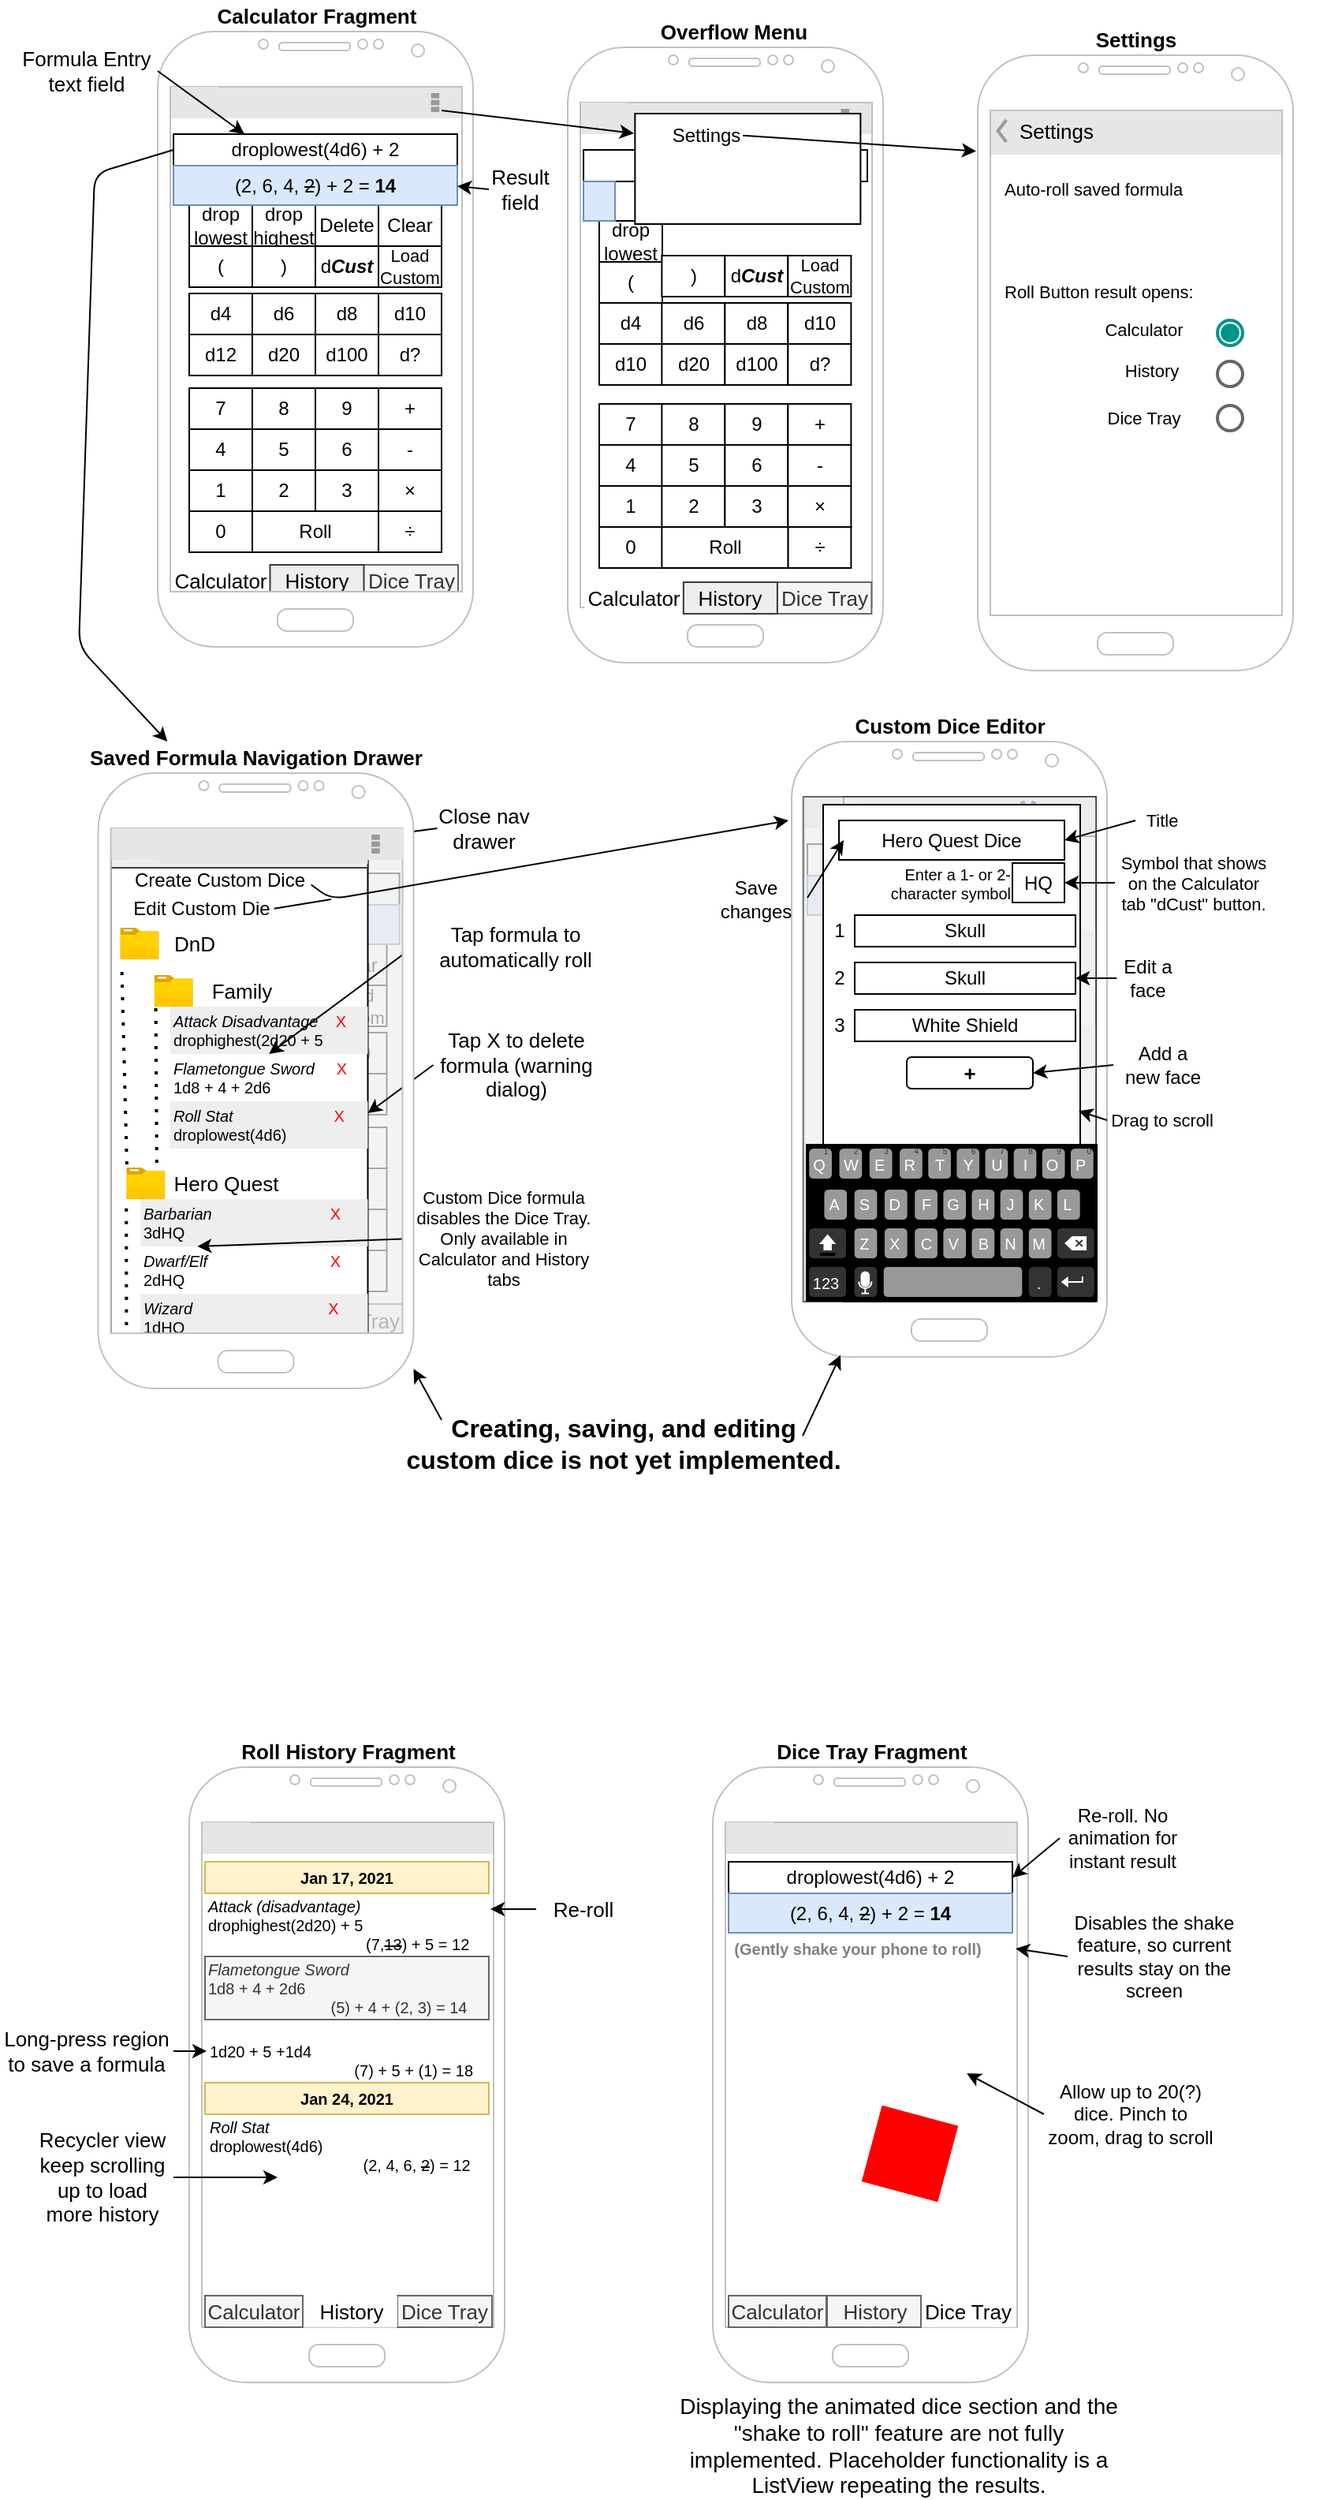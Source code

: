 <mxfile version="14.5.9" type="device"><diagram id="qhelAedHKs_4AaGXx9z7" name="Page-1"><mxGraphModel dx="1117" dy="674" grid="1" gridSize="10" guides="1" tooltips="1" connect="1" arrows="1" fold="1" page="1" pageScale="1" pageWidth="850" pageHeight="1100" background="#ffffff" math="0" shadow="0"><root><mxCell id="0"/><mxCell id="1" parent="0"/><mxCell id="as45UoFfcBcmlg1qA-tH-404" value="" style="group" parent="1" vertex="1" connectable="0"><mxGeometry x="360" y="30" width="210" height="410" as="geometry"/></mxCell><mxCell id="as45UoFfcBcmlg1qA-tH-405" value="" style="group" parent="as45UoFfcBcmlg1qA-tH-404" vertex="1" connectable="0"><mxGeometry x="10" y="85" width="180" height="290" as="geometry"/></mxCell><mxCell id="as45UoFfcBcmlg1qA-tH-406" value="" style="rounded=0;whiteSpace=wrap;html=1;" parent="as45UoFfcBcmlg1qA-tH-405" vertex="1"><mxGeometry width="180" height="20" as="geometry"/></mxCell><mxCell id="as45UoFfcBcmlg1qA-tH-407" value="" style="shape=image;html=1;verticalAlign=top;verticalLabelPosition=bottom;labelBackgroundColor=#ffffff;imageAspect=0;aspect=fixed;image=https://cdn4.iconfinder.com/data/icons/basic-user-interface-elements/700/save-guardar-diskette-128.png" parent="as45UoFfcBcmlg1qA-tH-405" vertex="1"><mxGeometry width="20" height="20" as="geometry"/></mxCell><mxCell id="as45UoFfcBcmlg1qA-tH-408" value="" style="whiteSpace=wrap;html=1;aspect=fixed;fillColor=#E6E6E6;fontSize=13;strokeColor=none;" parent="as45UoFfcBcmlg1qA-tH-405" vertex="1"><mxGeometry y="-30" width="20" height="20" as="geometry"/></mxCell><mxCell id="as45UoFfcBcmlg1qA-tH-409" value="" style="group" parent="as45UoFfcBcmlg1qA-tH-404" vertex="1" connectable="0"><mxGeometry width="210" height="410" as="geometry"/></mxCell><mxCell id="as45UoFfcBcmlg1qA-tH-410" value="" style="strokeWidth=1;html=1;shadow=0;dashed=0;shape=mxgraph.android.action_bar;fillColor=#E6E6E6;strokeColor=#c0c0c0;strokeWidth=2;" parent="as45UoFfcBcmlg1qA-tH-409" vertex="1"><mxGeometry x="8.5" y="55" width="185" height="20" as="geometry"/></mxCell><mxCell id="as45UoFfcBcmlg1qA-tH-418" value="" style="group" parent="as45UoFfcBcmlg1qA-tH-409" vertex="1" connectable="0"><mxGeometry width="210" height="410" as="geometry"/></mxCell><mxCell id="as45UoFfcBcmlg1qA-tH-419" value="" style="group" parent="as45UoFfcBcmlg1qA-tH-418" vertex="1" connectable="0"><mxGeometry width="210" height="410" as="geometry"/></mxCell><mxCell id="as45UoFfcBcmlg1qA-tH-420" value="" style="verticalLabelPosition=bottom;verticalAlign=top;html=1;shadow=0;dashed=0;strokeWidth=1;shape=mxgraph.android.phone2;strokeColor=#c0c0c0;" parent="as45UoFfcBcmlg1qA-tH-419" vertex="1"><mxGeometry y="20" width="200" height="390" as="geometry"/></mxCell><mxCell id="as45UoFfcBcmlg1qA-tH-421" value="Overflow Menu" style="text;html=1;strokeColor=none;fillColor=none;align=center;verticalAlign=middle;whiteSpace=wrap;rounded=0;fontStyle=1;fontSize=13;" parent="as45UoFfcBcmlg1qA-tH-419" vertex="1"><mxGeometry x="15.5" width="179" height="20" as="geometry"/></mxCell><mxCell id="as45UoFfcBcmlg1qA-tH-422" value="" style="rounded=0;whiteSpace=wrap;html=1;fontSize=13;fontColor=#333333;strokeColor=none;fillColor=#E6E6E6;" parent="as45UoFfcBcmlg1qA-tH-418" vertex="1"><mxGeometry x="8.5" y="55" width="30" height="15" as="geometry"/></mxCell><mxCell id="as45UoFfcBcmlg1qA-tH-423" value="" style="group" parent="as45UoFfcBcmlg1qA-tH-404" vertex="1" connectable="0"><mxGeometry x="20" y="246" width="160" height="104" as="geometry"/></mxCell><mxCell id="as45UoFfcBcmlg1qA-tH-424" value="7" style="rounded=0;whiteSpace=wrap;html=1;" parent="as45UoFfcBcmlg1qA-tH-423" vertex="1"><mxGeometry width="40" height="26" as="geometry"/></mxCell><mxCell id="as45UoFfcBcmlg1qA-tH-425" value="4" style="rounded=0;whiteSpace=wrap;html=1;" parent="as45UoFfcBcmlg1qA-tH-423" vertex="1"><mxGeometry y="26" width="40" height="26" as="geometry"/></mxCell><mxCell id="as45UoFfcBcmlg1qA-tH-426" value="1" style="rounded=0;whiteSpace=wrap;html=1;" parent="as45UoFfcBcmlg1qA-tH-423" vertex="1"><mxGeometry y="52" width="40" height="26" as="geometry"/></mxCell><mxCell id="as45UoFfcBcmlg1qA-tH-427" value="0" style="rounded=0;whiteSpace=wrap;html=1;" parent="as45UoFfcBcmlg1qA-tH-423" vertex="1"><mxGeometry y="78" width="40" height="26" as="geometry"/></mxCell><mxCell id="as45UoFfcBcmlg1qA-tH-428" value="" style="group" parent="as45UoFfcBcmlg1qA-tH-404" vertex="1" connectable="0"><mxGeometry x="20" y="130" width="180" height="250" as="geometry"/></mxCell><mxCell id="as45UoFfcBcmlg1qA-tH-429" value="d4" style="rounded=0;whiteSpace=wrap;html=1;" parent="as45UoFfcBcmlg1qA-tH-428" vertex="1"><mxGeometry y="52" width="40" height="26" as="geometry"/></mxCell><mxCell id="as45UoFfcBcmlg1qA-tH-430" value="d10" style="rounded=0;whiteSpace=wrap;html=1;" parent="as45UoFfcBcmlg1qA-tH-428" vertex="1"><mxGeometry y="78" width="40" height="26" as="geometry"/></mxCell><mxCell id="as45UoFfcBcmlg1qA-tH-431" value="&lt;div&gt;drop&lt;/div&gt;&lt;div&gt;lowest&lt;br&gt;&lt;/div&gt;" style="rounded=0;whiteSpace=wrap;html=1;" parent="as45UoFfcBcmlg1qA-tH-428" vertex="1"><mxGeometry width="40" height="26" as="geometry"/></mxCell><mxCell id="as45UoFfcBcmlg1qA-tH-432" value="(" style="rounded=0;whiteSpace=wrap;html=1;" parent="as45UoFfcBcmlg1qA-tH-428" vertex="1"><mxGeometry y="26" width="40" height="26" as="geometry"/></mxCell><mxCell id="as45UoFfcBcmlg1qA-tH-433" value="" style="group" parent="as45UoFfcBcmlg1qA-tH-404" vertex="1" connectable="0"><mxGeometry x="10" y="105" width="190" height="275" as="geometry"/></mxCell><mxCell id="iVlmLqXMIyt0QO9XBJPS-31" value="" style="group" parent="as45UoFfcBcmlg1qA-tH-433" vertex="1" connectable="0"><mxGeometry x="0.68" y="254" width="182" height="20" as="geometry"/></mxCell><mxCell id="iVlmLqXMIyt0QO9XBJPS-32" value="&lt;div&gt;Dice Tray&lt;/div&gt;" style="rounded=0;whiteSpace=wrap;html=1;fontSize=13;strokeColor=#666666;fillColor=#f5f5f5;fontColor=#333333;" parent="iVlmLqXMIyt0QO9XBJPS-31" vertex="1"><mxGeometry x="122" width="60" height="20" as="geometry"/></mxCell><mxCell id="iVlmLqXMIyt0QO9XBJPS-33" value="Calculator" style="rounded=0;whiteSpace=wrap;html=1;fontSize=13;strokeColor=none;" parent="iVlmLqXMIyt0QO9XBJPS-31" vertex="1"><mxGeometry width="62" height="20" as="geometry"/></mxCell><mxCell id="iVlmLqXMIyt0QO9XBJPS-34" value="History" style="rounded=0;whiteSpace=wrap;html=1;fontSize=13;strokeColor=#36393d;fillColor=#eeeeee;" parent="as45UoFfcBcmlg1qA-tH-433" vertex="1"><mxGeometry x="63.43" y="254" width="59.5" height="20" as="geometry"/></mxCell><mxCell id="iVlmLqXMIyt0QO9XBJPS-11" value="8" style="rounded=0;whiteSpace=wrap;html=1;" parent="as45UoFfcBcmlg1qA-tH-433" vertex="1"><mxGeometry x="49.68" y="141" width="40" height="26" as="geometry"/></mxCell><mxCell id="iVlmLqXMIyt0QO9XBJPS-12" value="9" style="rounded=0;whiteSpace=wrap;html=1;" parent="as45UoFfcBcmlg1qA-tH-433" vertex="1"><mxGeometry x="89.68" y="141" width="40" height="26" as="geometry"/></mxCell><mxCell id="iVlmLqXMIyt0QO9XBJPS-13" value="+" style="rounded=0;whiteSpace=wrap;html=1;" parent="as45UoFfcBcmlg1qA-tH-433" vertex="1"><mxGeometry x="129.68" y="141" width="40" height="26" as="geometry"/></mxCell><mxCell id="iVlmLqXMIyt0QO9XBJPS-14" value="5" style="rounded=0;whiteSpace=wrap;html=1;" parent="as45UoFfcBcmlg1qA-tH-433" vertex="1"><mxGeometry x="49.68" y="167" width="40" height="26" as="geometry"/></mxCell><mxCell id="iVlmLqXMIyt0QO9XBJPS-15" value="6" style="rounded=0;whiteSpace=wrap;html=1;" parent="as45UoFfcBcmlg1qA-tH-433" vertex="1"><mxGeometry x="89.68" y="167" width="40" height="26" as="geometry"/></mxCell><mxCell id="iVlmLqXMIyt0QO9XBJPS-16" value="-" style="rounded=0;whiteSpace=wrap;html=1;" parent="as45UoFfcBcmlg1qA-tH-433" vertex="1"><mxGeometry x="129.68" y="167" width="40" height="26" as="geometry"/></mxCell><mxCell id="iVlmLqXMIyt0QO9XBJPS-17" value="2" style="rounded=0;whiteSpace=wrap;html=1;" parent="as45UoFfcBcmlg1qA-tH-433" vertex="1"><mxGeometry x="49.68" y="193" width="40" height="26" as="geometry"/></mxCell><mxCell id="iVlmLqXMIyt0QO9XBJPS-18" value="3" style="rounded=0;whiteSpace=wrap;html=1;" parent="as45UoFfcBcmlg1qA-tH-433" vertex="1"><mxGeometry x="89.68" y="193" width="40" height="26" as="geometry"/></mxCell><mxCell id="iVlmLqXMIyt0QO9XBJPS-19" value="×" style="rounded=0;whiteSpace=wrap;html=1;" parent="as45UoFfcBcmlg1qA-tH-433" vertex="1"><mxGeometry x="129.68" y="193" width="40" height="26" as="geometry"/></mxCell><mxCell id="iVlmLqXMIyt0QO9XBJPS-20" value="÷" style="rounded=0;whiteSpace=wrap;html=1;" parent="as45UoFfcBcmlg1qA-tH-433" vertex="1"><mxGeometry x="129.68" y="219" width="40" height="26" as="geometry"/></mxCell><mxCell id="iVlmLqXMIyt0QO9XBJPS-21" value="Roll" style="rounded=0;whiteSpace=wrap;html=1;" parent="as45UoFfcBcmlg1qA-tH-433" vertex="1"><mxGeometry x="49.68" y="219" width="80" height="26" as="geometry"/></mxCell><mxCell id="iVlmLqXMIyt0QO9XBJPS-22" value="d6" style="rounded=0;whiteSpace=wrap;html=1;" parent="as45UoFfcBcmlg1qA-tH-433" vertex="1"><mxGeometry x="49.68" y="77" width="40" height="26" as="geometry"/></mxCell><mxCell id="iVlmLqXMIyt0QO9XBJPS-23" value="d8" style="rounded=0;whiteSpace=wrap;html=1;" parent="as45UoFfcBcmlg1qA-tH-433" vertex="1"><mxGeometry x="89.68" y="77" width="40" height="26" as="geometry"/></mxCell><mxCell id="iVlmLqXMIyt0QO9XBJPS-24" value="d20" style="rounded=0;whiteSpace=wrap;html=1;" parent="as45UoFfcBcmlg1qA-tH-433" vertex="1"><mxGeometry x="49.68" y="103" width="40" height="26" as="geometry"/></mxCell><mxCell id="iVlmLqXMIyt0QO9XBJPS-25" value="d100" style="rounded=0;whiteSpace=wrap;html=1;" parent="as45UoFfcBcmlg1qA-tH-433" vertex="1"><mxGeometry x="89.68" y="103" width="40" height="26" as="geometry"/></mxCell><mxCell id="iVlmLqXMIyt0QO9XBJPS-26" value=")" style="rounded=0;whiteSpace=wrap;html=1;" parent="as45UoFfcBcmlg1qA-tH-433" vertex="1"><mxGeometry x="49.68" y="47" width="40" height="26" as="geometry"/></mxCell><mxCell id="iVlmLqXMIyt0QO9XBJPS-27" value="d10" style="rounded=0;whiteSpace=wrap;html=1;" parent="as45UoFfcBcmlg1qA-tH-433" vertex="1"><mxGeometry x="129.68" y="77" width="40" height="26" as="geometry"/></mxCell><mxCell id="iVlmLqXMIyt0QO9XBJPS-28" value="d?" style="rounded=0;whiteSpace=wrap;html=1;" parent="as45UoFfcBcmlg1qA-tH-433" vertex="1"><mxGeometry x="129.68" y="103" width="40" height="26" as="geometry"/></mxCell><mxCell id="iVlmLqXMIyt0QO9XBJPS-29" value="d&lt;b&gt;&lt;i&gt;Cust&lt;/i&gt;&lt;/b&gt;" style="rounded=0;whiteSpace=wrap;html=1;" parent="as45UoFfcBcmlg1qA-tH-433" vertex="1"><mxGeometry x="89.68" y="47" width="40" height="26" as="geometry"/></mxCell><mxCell id="iVlmLqXMIyt0QO9XBJPS-30" value="&lt;div style=&quot;font-size: 11px;&quot;&gt;Load&lt;/div&gt;&lt;div style=&quot;font-size: 11px;&quot;&gt;Custom&lt;br style=&quot;font-size: 11px;&quot;&gt;&lt;/div&gt;" style="rounded=0;whiteSpace=wrap;html=1;fontSize=11;" parent="as45UoFfcBcmlg1qA-tH-433" vertex="1"><mxGeometry x="129.68" y="47" width="40" height="26" as="geometry"/></mxCell><mxCell id="as45UoFfcBcmlg1qA-tH-434" value="" style="rounded=0;whiteSpace=wrap;html=1;fillColor=#dae8fc;strokeColor=#6c8ebf;" parent="as45UoFfcBcmlg1qA-tH-433" vertex="1"><mxGeometry width="20" height="25" as="geometry"/></mxCell><mxCell id="as45UoFfcBcmlg1qA-tH-435" value="" style="group" parent="as45UoFfcBcmlg1qA-tH-433" vertex="1" connectable="0"><mxGeometry x="32.68" y="-43" width="143" height="123" as="geometry"/></mxCell><mxCell id="as45UoFfcBcmlg1qA-tH-436" value="" style="group" parent="as45UoFfcBcmlg1qA-tH-435" vertex="1" connectable="0"><mxGeometry width="143" height="123" as="geometry"/></mxCell><mxCell id="as45UoFfcBcmlg1qA-tH-437" value="" style="rounded=0;whiteSpace=wrap;html=1;fontSize=13;" parent="as45UoFfcBcmlg1qA-tH-436" vertex="1"><mxGeometry width="143" height="70" as="geometry"/></mxCell><mxCell id="iVlmLqXMIyt0QO9XBJPS-10" value="Settings" style="text;html=1;strokeColor=none;fillColor=none;align=center;verticalAlign=middle;whiteSpace=wrap;rounded=0;" parent="as45UoFfcBcmlg1qA-tH-436" vertex="1"><mxGeometry x="22.32" y="7.999" width="46.11" height="11.714" as="geometry"/></mxCell><mxCell id="iVlmLqXMIyt0QO9XBJPS-54" value="" style="group" parent="1" vertex="1" connectable="0"><mxGeometry x="452" y="470" width="397.75" height="410" as="geometry"/></mxCell><mxCell id="ZXKChyNmVMQSsic0YBWL-136" value="" style="group" parent="iVlmLqXMIyt0QO9XBJPS-54" vertex="1" connectable="0"><mxGeometry x="50" width="347.75" height="410" as="geometry"/></mxCell><mxCell id="ZXKChyNmVMQSsic0YBWL-137" value="" style="strokeWidth=1;html=1;shadow=0;dashed=0;shape=mxgraph.android.action_bar;fillColor=#E6E6E6;strokeColor=#c0c0c0;strokeWidth=2;" parent="ZXKChyNmVMQSsic0YBWL-136" vertex="1"><mxGeometry x="8.5" y="55" width="185" height="20" as="geometry"/></mxCell><mxCell id="ZXKChyNmVMQSsic0YBWL-138" value="" style="strokeWidth=1;html=1;shadow=0;dashed=0;shape=mxgraph.android.rrect;rSize=0;fillColor=#eeeeee;strokeColor=none;" parent="ZXKChyNmVMQSsic0YBWL-136" vertex="1"><mxGeometry x="8" y="355" width="185" height="20" as="geometry"/></mxCell><mxCell id="ZXKChyNmVMQSsic0YBWL-139" value="Tab 1" style="strokeWidth=1;html=1;shadow=0;dashed=0;shape=mxgraph.android.anchor;fontStyle=1;fontColor=#666666;" parent="ZXKChyNmVMQSsic0YBWL-138" vertex="1"><mxGeometry width="46.25" height="20" as="geometry"/></mxCell><mxCell id="ZXKChyNmVMQSsic0YBWL-140" value="Tab 2" style="strokeWidth=1;html=1;shadow=0;dashed=0;shape=mxgraph.android.rrect;rSize=0;fontStyle=1;fillColor=#44c5f5;strokeColor=none;fontColor=#ffffff;" parent="ZXKChyNmVMQSsic0YBWL-138" vertex="1"><mxGeometry x="46.25" width="46.25" height="20" as="geometry"/></mxCell><mxCell id="ZXKChyNmVMQSsic0YBWL-141" value="" style="strokeWidth=1;html=1;shadow=0;dashed=0;shape=mxgraph.android.rrect;rSize=0;fillColor=#33b5e5;strokeColor=none;" parent="ZXKChyNmVMQSsic0YBWL-140" vertex="1"><mxGeometry y="18" width="46.25" height="2" as="geometry"/></mxCell><mxCell id="ZXKChyNmVMQSsic0YBWL-142" value="Tab 3" style="strokeWidth=1;html=1;shadow=0;dashed=0;shape=mxgraph.android.anchor;fontStyle=1;fontColor=#666666;" parent="ZXKChyNmVMQSsic0YBWL-138" vertex="1"><mxGeometry x="92.5" width="46.25" height="20" as="geometry"/></mxCell><mxCell id="ZXKChyNmVMQSsic0YBWL-143" value="Tab 4" style="strokeWidth=1;html=1;shadow=0;dashed=0;shape=mxgraph.android.anchor;fontStyle=1;fontColor=#666666;" parent="ZXKChyNmVMQSsic0YBWL-138" vertex="1"><mxGeometry x="138.75" width="46.25" height="20" as="geometry"/></mxCell><mxCell id="ZXKChyNmVMQSsic0YBWL-144" value="" style="shape=line;strokeColor=#666666;direction=south;" parent="ZXKChyNmVMQSsic0YBWL-138" vertex="1"><mxGeometry x="131.5" y="3.333" width="10" height="13.333" as="geometry"/></mxCell><mxCell id="ZXKChyNmVMQSsic0YBWL-145" value="" style="group" parent="ZXKChyNmVMQSsic0YBWL-136" vertex="1" connectable="0"><mxGeometry width="347.75" height="410" as="geometry"/></mxCell><mxCell id="ZXKChyNmVMQSsic0YBWL-146" value="" style="group" parent="ZXKChyNmVMQSsic0YBWL-145" vertex="1" connectable="0"><mxGeometry width="347.75" height="410" as="geometry"/></mxCell><mxCell id="ZXKChyNmVMQSsic0YBWL-147" value="" style="verticalLabelPosition=bottom;verticalAlign=top;html=1;shadow=0;dashed=0;strokeWidth=1;shape=mxgraph.android.phone2;strokeColor=#c0c0c0;" parent="ZXKChyNmVMQSsic0YBWL-146" vertex="1"><mxGeometry y="20" width="200" height="390" as="geometry"/></mxCell><mxCell id="ZXKChyNmVMQSsic0YBWL-148" value="Custom Dice Editor" style="text;html=1;strokeColor=none;fillColor=none;align=center;verticalAlign=middle;whiteSpace=wrap;rounded=0;fontStyle=1;fontSize=13;" parent="ZXKChyNmVMQSsic0YBWL-146" vertex="1"><mxGeometry x="-12.25" width="224.5" height="20" as="geometry"/></mxCell><mxCell id="ZXKChyNmVMQSsic0YBWL-213" value="Drag to scroll" style="text;html=1;strokeColor=none;fillColor=none;align=center;verticalAlign=middle;whiteSpace=wrap;rounded=0;fontSize=11;fontColor=#000000;" parent="ZXKChyNmVMQSsic0YBWL-146" vertex="1"><mxGeometry x="200" y="250" width="70" height="20" as="geometry"/></mxCell><mxCell id="iVlmLqXMIyt0QO9XBJPS-39" value="&lt;div&gt;Add a&lt;/div&gt;&lt;div&gt;new face&lt;/div&gt;" style="text;html=1;align=center;verticalAlign=middle;resizable=0;points=[];autosize=1;" parent="ZXKChyNmVMQSsic0YBWL-146" vertex="1"><mxGeometry x="205" y="210" width="60" height="30" as="geometry"/></mxCell><mxCell id="ZXKChyNmVMQSsic0YBWL-215" value="&lt;div&gt;Symbol that shows&lt;/div&gt;&lt;div&gt;on the Calculator&lt;/div&gt;&lt;div&gt;tab &quot;dCust&quot; button. &lt;/div&gt;" style="text;html=1;strokeColor=none;fillColor=none;align=center;verticalAlign=middle;whiteSpace=wrap;rounded=0;fontSize=11;fontColor=#000000;" parent="ZXKChyNmVMQSsic0YBWL-146" vertex="1"><mxGeometry x="205" y="84.5" width="100" height="50" as="geometry"/></mxCell><mxCell id="ZXKChyNmVMQSsic0YBWL-217" value="Title" style="text;html=1;strokeColor=none;fillColor=none;align=center;verticalAlign=middle;whiteSpace=wrap;rounded=0;fontSize=11;fontColor=#000000;" parent="ZXKChyNmVMQSsic0YBWL-146" vertex="1"><mxGeometry x="218.06" y="60" width="33.87" height="20" as="geometry"/></mxCell><mxCell id="iVlmLqXMIyt0QO9XBJPS-45" value="&lt;div&gt;Edit a&lt;/div&gt;&lt;div&gt;face&lt;br&gt;&lt;/div&gt;" style="text;html=1;strokeColor=none;fillColor=none;align=center;verticalAlign=middle;whiteSpace=wrap;rounded=0;" parent="ZXKChyNmVMQSsic0YBWL-146" vertex="1"><mxGeometry x="206.13" y="155" width="40" height="30" as="geometry"/></mxCell><mxCell id="ZXKChyNmVMQSsic0YBWL-149" value="" style="rounded=0;whiteSpace=wrap;html=1;fontSize=13;fontColor=#333333;strokeColor=none;fillColor=#E6E6E6;" parent="ZXKChyNmVMQSsic0YBWL-145" vertex="1"><mxGeometry x="8.5" y="55" width="30" height="15" as="geometry"/></mxCell><mxCell id="iVlmLqXMIyt0QO9XBJPS-53" value="" style="group" parent="iVlmLqXMIyt0QO9XBJPS-54" vertex="1" connectable="0"><mxGeometry y="67.5" width="250" height="312.5" as="geometry"/></mxCell><mxCell id="ZXKChyNmVMQSsic0YBWL-150" value="" style="group" parent="iVlmLqXMIyt0QO9XBJPS-53" vertex="1" connectable="0"><mxGeometry x="60" y="17.5" width="190" height="295" as="geometry"/></mxCell><mxCell id="ZXKChyNmVMQSsic0YBWL-151" value="" style="group" parent="ZXKChyNmVMQSsic0YBWL-150" vertex="1" connectable="0"><mxGeometry width="180" height="290" as="geometry"/></mxCell><mxCell id="ZXKChyNmVMQSsic0YBWL-152" value="" style="rounded=0;whiteSpace=wrap;html=1;" parent="ZXKChyNmVMQSsic0YBWL-151" vertex="1"><mxGeometry width="180" height="20" as="geometry"/></mxCell><mxCell id="ZXKChyNmVMQSsic0YBWL-153" value="" style="shape=image;html=1;verticalAlign=top;verticalLabelPosition=bottom;labelBackgroundColor=#ffffff;imageAspect=0;aspect=fixed;image=https://cdn4.iconfinder.com/data/icons/basic-user-interface-elements/700/save-guardar-diskette-128.png" parent="ZXKChyNmVMQSsic0YBWL-151" vertex="1"><mxGeometry width="20" height="20" as="geometry"/></mxCell><mxCell id="ZXKChyNmVMQSsic0YBWL-154" value="" style="whiteSpace=wrap;html=1;aspect=fixed;fillColor=#E6E6E6;fontSize=13;strokeColor=none;" parent="ZXKChyNmVMQSsic0YBWL-151" vertex="1"><mxGeometry y="-30" width="20" height="20" as="geometry"/></mxCell><mxCell id="ZXKChyNmVMQSsic0YBWL-155" value="" style="group" parent="ZXKChyNmVMQSsic0YBWL-150" vertex="1" connectable="0"><mxGeometry x="10" y="161" width="160" height="104" as="geometry"/></mxCell><mxCell id="ZXKChyNmVMQSsic0YBWL-156" value="7" style="rounded=0;whiteSpace=wrap;html=1;" parent="ZXKChyNmVMQSsic0YBWL-155" vertex="1"><mxGeometry width="40" height="26" as="geometry"/></mxCell><mxCell id="ZXKChyNmVMQSsic0YBWL-157" value="4" style="rounded=0;whiteSpace=wrap;html=1;" parent="ZXKChyNmVMQSsic0YBWL-155" vertex="1"><mxGeometry y="26" width="40" height="26" as="geometry"/></mxCell><mxCell id="ZXKChyNmVMQSsic0YBWL-158" value="1" style="rounded=0;whiteSpace=wrap;html=1;" parent="ZXKChyNmVMQSsic0YBWL-155" vertex="1"><mxGeometry y="52" width="40" height="26" as="geometry"/></mxCell><mxCell id="ZXKChyNmVMQSsic0YBWL-159" value="0" style="rounded=0;whiteSpace=wrap;html=1;" parent="ZXKChyNmVMQSsic0YBWL-155" vertex="1"><mxGeometry y="78" width="40" height="26" as="geometry"/></mxCell><mxCell id="ZXKChyNmVMQSsic0YBWL-160" value="" style="group" parent="ZXKChyNmVMQSsic0YBWL-150" vertex="1" connectable="0"><mxGeometry x="10" y="45" width="180" height="250" as="geometry"/></mxCell><mxCell id="ZXKChyNmVMQSsic0YBWL-161" value="d4" style="rounded=0;whiteSpace=wrap;html=1;" parent="ZXKChyNmVMQSsic0YBWL-160" vertex="1"><mxGeometry y="52" width="40" height="26" as="geometry"/></mxCell><mxCell id="ZXKChyNmVMQSsic0YBWL-162" value="d10" style="rounded=0;whiteSpace=wrap;html=1;" parent="ZXKChyNmVMQSsic0YBWL-160" vertex="1"><mxGeometry y="78" width="40" height="26" as="geometry"/></mxCell><mxCell id="ZXKChyNmVMQSsic0YBWL-163" value="&lt;div&gt;drop&lt;/div&gt;&lt;div&gt;lowest&lt;br&gt;&lt;/div&gt;" style="rounded=0;whiteSpace=wrap;html=1;" parent="ZXKChyNmVMQSsic0YBWL-160" vertex="1"><mxGeometry width="40" height="26" as="geometry"/></mxCell><mxCell id="ZXKChyNmVMQSsic0YBWL-164" value="(" style="rounded=0;whiteSpace=wrap;html=1;" parent="ZXKChyNmVMQSsic0YBWL-160" vertex="1"><mxGeometry y="26" width="40" height="26" as="geometry"/></mxCell><mxCell id="ZXKChyNmVMQSsic0YBWL-165" value="" style="group" parent="ZXKChyNmVMQSsic0YBWL-150" vertex="1" connectable="0"><mxGeometry y="20" width="190" height="275" as="geometry"/></mxCell><mxCell id="ZXKChyNmVMQSsic0YBWL-166" value="" style="rounded=0;whiteSpace=wrap;html=1;fillColor=#dae8fc;strokeColor=#6c8ebf;" parent="ZXKChyNmVMQSsic0YBWL-165" vertex="1"><mxGeometry width="20" height="25" as="geometry"/></mxCell><mxCell id="ZXKChyNmVMQSsic0YBWL-167" value="" style="group" parent="ZXKChyNmVMQSsic0YBWL-165" vertex="1" connectable="0"><mxGeometry x="23" y="-50" width="161" height="320" as="geometry"/></mxCell><mxCell id="ZXKChyNmVMQSsic0YBWL-168" value="" style="group" parent="ZXKChyNmVMQSsic0YBWL-167" vertex="1" connectable="0"><mxGeometry width="160" height="320" as="geometry"/></mxCell><mxCell id="ZXKChyNmVMQSsic0YBWL-169" value="" style="rounded=0;whiteSpace=wrap;html=1;fontSize=13;" parent="ZXKChyNmVMQSsic0YBWL-168" vertex="1"><mxGeometry width="160" height="320" as="geometry"/></mxCell><mxCell id="ZXKChyNmVMQSsic0YBWL-170" value="" style="group" parent="ZXKChyNmVMQSsic0YBWL-168" vertex="1" connectable="0"><mxGeometry width="160" height="25" as="geometry"/></mxCell><mxCell id="ZXKChyNmVMQSsic0YBWL-171" value="" style="rounded=0;whiteSpace=wrap;html=1;fillColor=#eeeeee;fontSize=13;strokeColor=#36393d;" parent="ZXKChyNmVMQSsic0YBWL-170" vertex="1"><mxGeometry width="160" height="25" as="geometry"/></mxCell><mxCell id="ZXKChyNmVMQSsic0YBWL-172" value="" style="strokeWidth=1;html=1;shadow=0;dashed=0;shape=mxgraph.android.action_bar;fillColor=#E6E6E6;strokeColor=#c0c0c0;strokeWidth=2;fontSize=13;" parent="ZXKChyNmVMQSsic0YBWL-170" vertex="1"><mxGeometry x="10" y="2.5" width="150" height="20" as="geometry"/></mxCell><mxCell id="ZXKChyNmVMQSsic0YBWL-173" value="&lt;font size=&quot;1&quot;&gt;&lt;b style=&quot;font-size: 15px&quot;&gt;+&lt;/b&gt;&lt;/font&gt;" style="rounded=0;whiteSpace=wrap;html=1;fillColor=#eeeeee;fontSize=13;strokeColor=none;" parent="ZXKChyNmVMQSsic0YBWL-170" vertex="1"><mxGeometry x="5" y="4.5" width="25" height="17.5" as="geometry"/></mxCell><mxCell id="ZXKChyNmVMQSsic0YBWL-174" value="" style="aspect=fixed;pointerEvents=1;shadow=0;dashed=0;html=1;strokeColor=none;labelPosition=center;verticalLabelPosition=bottom;verticalAlign=top;align=center;fillColor=#00188D;shape=mxgraph.mscae.enterprise.settings;fontSize=13;" parent="ZXKChyNmVMQSsic0YBWL-170" vertex="1"><mxGeometry x="107" y="2.5" width="20" height="20" as="geometry"/></mxCell><mxCell id="ZXKChyNmVMQSsic0YBWL-175" value="" style="shape=image;html=1;verticalAlign=top;verticalLabelPosition=bottom;labelBackgroundColor=#ffffff;imageAspect=0;aspect=fixed;image=https://cdn1.iconfinder.com/data/icons/nuvola2/128x128/apps/package_games_board.png;strokeColor=#000000;fontColor=#00FF00;" parent="ZXKChyNmVMQSsic0YBWL-170" vertex="1"><mxGeometry x="35" y="3.25" width="20" height="20" as="geometry"/></mxCell><mxCell id="ZXKChyNmVMQSsic0YBWL-176" value="&lt;div&gt;DnD&lt;/div&gt;" style="text;html=1;strokeColor=none;fillColor=none;align=center;verticalAlign=middle;whiteSpace=wrap;rounded=0;fontSize=13;" parent="ZXKChyNmVMQSsic0YBWL-168" vertex="1"><mxGeometry x="37" y="35" width="30" height="20" as="geometry"/></mxCell><mxCell id="ZXKChyNmVMQSsic0YBWL-177" value="" style="group" parent="ZXKChyNmVMQSsic0YBWL-168" vertex="1" connectable="0"><mxGeometry x="27.0" y="65" width="74.64" height="20" as="geometry"/></mxCell><mxCell id="ZXKChyNmVMQSsic0YBWL-178" value="" style="aspect=fixed;html=1;points=[];align=center;image;fontSize=12;image=img/lib/azure2/general/Folder_Blank.svg;fillColor=#E6E6E6;" parent="ZXKChyNmVMQSsic0YBWL-177" vertex="1"><mxGeometry width="24.64" height="20" as="geometry"/></mxCell><mxCell id="ZXKChyNmVMQSsic0YBWL-179" value="&lt;div&gt;Family&lt;/div&gt;" style="text;html=1;strokeColor=none;fillColor=none;align=center;verticalAlign=middle;whiteSpace=wrap;rounded=0;fontSize=13;" parent="ZXKChyNmVMQSsic0YBWL-177" vertex="1"><mxGeometry x="34.64" width="40" height="20" as="geometry"/></mxCell><mxCell id="ZXKChyNmVMQSsic0YBWL-180" value="" style="endArrow=none;dashed=1;html=1;dashPattern=1 3;strokeWidth=2;fontSize=13;entryX=0.041;entryY=0.95;entryDx=0;entryDy=0;entryPerimeter=0;exitX=0.784;exitY=-0.05;exitDx=0;exitDy=0;exitPerimeter=0;" parent="ZXKChyNmVMQSsic0YBWL-168" source="ZXKChyNmVMQSsic0YBWL-185" target="ZXKChyNmVMQSsic0YBWL-178" edge="1"><mxGeometry width="50" height="50" relative="1" as="geometry"><mxPoint x="247" y="65" as="sourcePoint"/><mxPoint x="297" y="15" as="targetPoint"/></mxGeometry></mxCell><mxCell id="ZXKChyNmVMQSsic0YBWL-181" value="&lt;div align=&quot;left&quot;&gt;&lt;i&gt;Attack Disadvantage&lt;/i&gt;&amp;nbsp;&amp;nbsp;&amp;nbsp; &lt;font color=&quot;#FF0000&quot;&gt;X&lt;/font&gt;&lt;br&gt;&lt;/div&gt;&lt;div align=&quot;left&quot;&gt;drophighest(2d20 + 5&lt;br&gt;&lt;/div&gt;" style="text;html=1;fillColor=#eeeeee;align=left;verticalAlign=middle;whiteSpace=wrap;rounded=0;fontSize=10;" parent="ZXKChyNmVMQSsic0YBWL-168" vertex="1"><mxGeometry x="37" y="85" width="123" height="30" as="geometry"/></mxCell><mxCell id="ZXKChyNmVMQSsic0YBWL-182" value="&lt;div align=&quot;left&quot;&gt;&lt;i&gt;Flametongue Sword&lt;/i&gt; &amp;nbsp;&amp;nbsp;&amp;nbsp; &lt;font color=&quot;#FF0000&quot;&gt;X&lt;/font&gt;&lt;br&gt;&lt;/div&gt;&lt;div align=&quot;left&quot;&gt;1d8 + 4 + 2d6&lt;br&gt;&lt;/div&gt;" style="text;html=1;align=left;verticalAlign=middle;whiteSpace=wrap;rounded=0;fontSize=10;" parent="ZXKChyNmVMQSsic0YBWL-168" vertex="1"><mxGeometry x="37" y="115" width="123" height="30" as="geometry"/></mxCell><mxCell id="ZXKChyNmVMQSsic0YBWL-183" value="&lt;div align=&quot;left&quot;&gt;&lt;i&gt;Roll Stat &amp;nbsp; &amp;nbsp; &amp;nbsp; &amp;nbsp; &amp;nbsp; &amp;nbsp; &amp;nbsp; &amp;nbsp; &amp;nbsp;&amp;nbsp;&lt;/i&gt; &amp;nbsp;&amp;nbsp; &lt;font color=&quot;#FF0000&quot;&gt;X&lt;/font&gt;&lt;br&gt;&lt;/div&gt;&lt;div align=&quot;left&quot;&gt;droplowest(4d6)&lt;br&gt;&lt;/div&gt;" style="text;html=1;fillColor=#eeeeee;align=left;verticalAlign=middle;whiteSpace=wrap;rounded=0;fontSize=10;" parent="ZXKChyNmVMQSsic0YBWL-168" vertex="1"><mxGeometry x="37" y="145" width="123" height="30" as="geometry"/></mxCell><mxCell id="ZXKChyNmVMQSsic0YBWL-184" value="" style="group" parent="ZXKChyNmVMQSsic0YBWL-168" vertex="1" connectable="0"><mxGeometry x="9.68" y="185" width="84.64" height="20" as="geometry"/></mxCell><mxCell id="ZXKChyNmVMQSsic0YBWL-185" value="" style="aspect=fixed;html=1;points=[];align=center;image;fontSize=12;image=img/lib/azure2/general/Folder_Blank.svg;fillColor=#E6E6E6;" parent="ZXKChyNmVMQSsic0YBWL-184" vertex="1"><mxGeometry width="24.64" height="20" as="geometry"/></mxCell><mxCell id="ZXKChyNmVMQSsic0YBWL-186" value="Yahtzee" style="text;html=1;strokeColor=none;fillColor=none;align=center;verticalAlign=middle;whiteSpace=wrap;rounded=0;fontSize=13;" parent="ZXKChyNmVMQSsic0YBWL-184" vertex="1"><mxGeometry x="24.64" width="60" height="20" as="geometry"/></mxCell><mxCell id="ZXKChyNmVMQSsic0YBWL-187" value="" style="group" parent="ZXKChyNmVMQSsic0YBWL-168" vertex="1" connectable="0"><mxGeometry x="9.68" y="215" width="100" height="20" as="geometry"/></mxCell><mxCell id="ZXKChyNmVMQSsic0YBWL-188" value="" style="aspect=fixed;html=1;points=[];align=center;image;fontSize=12;image=img/lib/azure2/general/Folder_Blank.svg;fillColor=#E6E6E6;" parent="ZXKChyNmVMQSsic0YBWL-187" vertex="1"><mxGeometry width="24.64" height="20" as="geometry"/></mxCell><mxCell id="ZXKChyNmVMQSsic0YBWL-189" value="Hero Quest" style="text;html=1;strokeColor=none;fillColor=none;align=center;verticalAlign=middle;whiteSpace=wrap;rounded=0;fontSize=13;" parent="ZXKChyNmVMQSsic0YBWL-187" vertex="1"><mxGeometry x="24.64" width="75.36" height="20" as="geometry"/></mxCell><mxCell id="ZXKChyNmVMQSsic0YBWL-192" value="" style="rounded=0;whiteSpace=wrap;html=1;strokeColor=#36393d;fillColor=#eeeeee;opacity=70;" parent="ZXKChyNmVMQSsic0YBWL-168" vertex="1"><mxGeometry x="-25.68" width="185.68" height="320" as="geometry"/></mxCell><mxCell id="ZXKChyNmVMQSsic0YBWL-190" value="" style="aspect=fixed;html=1;points=[];align=center;image;fontSize=12;image=img/lib/azure2/general/Folder_Blank.svg;fillColor=#E6E6E6;" parent="ZXKChyNmVMQSsic0YBWL-167" vertex="1"><mxGeometry x="7" y="35" width="24.64" height="20" as="geometry"/></mxCell><mxCell id="ZXKChyNmVMQSsic0YBWL-191" value="" style="endArrow=none;dashed=1;html=1;dashPattern=1 3;strokeWidth=2;fontSize=13;entryX=0.041;entryY=1.15;entryDx=0;entryDy=0;entryPerimeter=0;exitX=0.013;exitY=0;exitDx=0;exitDy=0;exitPerimeter=0;" parent="ZXKChyNmVMQSsic0YBWL-167" source="ZXKChyNmVMQSsic0YBWL-185" target="ZXKChyNmVMQSsic0YBWL-190" edge="1"><mxGeometry width="50" height="50" relative="1" as="geometry"><mxPoint x="8" y="165" as="sourcePoint"/><mxPoint x="297" y="15" as="targetPoint"/></mxGeometry></mxCell><mxCell id="ZXKChyNmVMQSsic0YBWL-194" value="" style="rounded=0;whiteSpace=wrap;html=1;strokeColor=#000000;fontColor=#000000;" parent="ZXKChyNmVMQSsic0YBWL-167" vertex="1"><mxGeometry x="-13" y="5" width="163" height="295" as="geometry"/></mxCell><mxCell id="ZXKChyNmVMQSsic0YBWL-196" value="" style="verticalLabelPosition=bottom;verticalAlign=top;html=1;shadow=0;dashed=0;strokeWidth=1;shape=mxgraph.android.keyboard;fontColor=#000000;" parent="ZXKChyNmVMQSsic0YBWL-167" vertex="1"><mxGeometry x="-24" y="220" width="185" height="100" as="geometry"/></mxCell><mxCell id="ZXKChyNmVMQSsic0YBWL-197" value="Hero Quest Dice" style="rounded=0;whiteSpace=wrap;html=1;strokeColor=#000000;fontColor=#000000;" parent="ZXKChyNmVMQSsic0YBWL-167" vertex="1"><mxGeometry x="-3" y="15" width="143" height="25" as="geometry"/></mxCell><mxCell id="ZXKChyNmVMQSsic0YBWL-205" value="" style="group" parent="ZXKChyNmVMQSsic0YBWL-167" vertex="1" connectable="0"><mxGeometry x="-13" y="75" width="160" height="20" as="geometry"/></mxCell><mxCell id="ZXKChyNmVMQSsic0YBWL-198" value="Skull" style="rounded=0;whiteSpace=wrap;html=1;strokeColor=#000000;fontColor=#000000;" parent="ZXKChyNmVMQSsic0YBWL-205" vertex="1"><mxGeometry x="20" width="140" height="20" as="geometry"/></mxCell><mxCell id="ZXKChyNmVMQSsic0YBWL-199" value="1" style="text;html=1;align=center;verticalAlign=middle;resizable=0;points=[];autosize=1;fontColor=#000000;" parent="ZXKChyNmVMQSsic0YBWL-205" vertex="1"><mxGeometry width="20" height="20" as="geometry"/></mxCell><mxCell id="ZXKChyNmVMQSsic0YBWL-203" value="" style="group" parent="ZXKChyNmVMQSsic0YBWL-167" vertex="1" connectable="0"><mxGeometry x="-13" y="105" width="160" height="20" as="geometry"/></mxCell><mxCell id="ZXKChyNmVMQSsic0YBWL-200" value="Skull" style="rounded=0;whiteSpace=wrap;html=1;strokeColor=#000000;fontColor=#000000;" parent="ZXKChyNmVMQSsic0YBWL-203" vertex="1"><mxGeometry x="20" width="140" height="20" as="geometry"/></mxCell><mxCell id="ZXKChyNmVMQSsic0YBWL-201" value="2" style="text;html=1;align=center;verticalAlign=middle;resizable=0;points=[];autosize=1;fontColor=#000000;" parent="ZXKChyNmVMQSsic0YBWL-203" vertex="1"><mxGeometry width="20" height="20" as="geometry"/></mxCell><mxCell id="ZXKChyNmVMQSsic0YBWL-209" value="HQ" style="rounded=0;whiteSpace=wrap;html=1;strokeColor=#000000;fontColor=#000000;" parent="ZXKChyNmVMQSsic0YBWL-167" vertex="1"><mxGeometry x="107" y="42" width="33" height="25" as="geometry"/></mxCell><mxCell id="ZXKChyNmVMQSsic0YBWL-206" value="&lt;div&gt;Enter a 1- or 2-&lt;/div&gt;&lt;div&gt;character symbol&lt;/div&gt;" style="text;html=1;align=right;verticalAlign=middle;resizable=0;points=[];autosize=1;fontSize=10;fontColor=#000000;" parent="ZXKChyNmVMQSsic0YBWL-167" vertex="1"><mxGeometry x="17" y="40" width="90" height="30" as="geometry"/></mxCell><mxCell id="ZXKChyNmVMQSsic0YBWL-210" value="" style="group" parent="ZXKChyNmVMQSsic0YBWL-167" vertex="1" connectable="0"><mxGeometry x="-13" y="135" width="160" height="20" as="geometry"/></mxCell><mxCell id="ZXKChyNmVMQSsic0YBWL-211" value="White Shield" style="rounded=0;whiteSpace=wrap;html=1;strokeColor=#000000;fontColor=#000000;" parent="ZXKChyNmVMQSsic0YBWL-210" vertex="1"><mxGeometry x="20" width="140" height="20" as="geometry"/></mxCell><mxCell id="ZXKChyNmVMQSsic0YBWL-212" value="3" style="text;html=1;align=center;verticalAlign=middle;resizable=0;points=[];autosize=1;fontColor=#000000;" parent="ZXKChyNmVMQSsic0YBWL-210" vertex="1"><mxGeometry width="20" height="20" as="geometry"/></mxCell><mxCell id="ZXKChyNmVMQSsic0YBWL-202" value="+" style="rounded=1;whiteSpace=wrap;html=1;strokeColor=#000000;fontColor=#000000;fontStyle=1;fontSize=13;" parent="ZXKChyNmVMQSsic0YBWL-167" vertex="1"><mxGeometry x="40" y="165" width="80" height="20" as="geometry"/></mxCell><mxCell id="ZXKChyNmVMQSsic0YBWL-220" value="" style="shape=image;html=1;verticalAlign=top;verticalLabelPosition=bottom;labelBackgroundColor=#ffffff;imageAspect=0;aspect=fixed;image=https://cdn4.iconfinder.com/data/icons/basic-user-interface-elements/700/save-guardar-diskette-128.png" parent="ZXKChyNmVMQSsic0YBWL-167" vertex="1"><mxGeometry y="17.5" width="20" height="20" as="geometry"/></mxCell><mxCell id="ZXKChyNmVMQSsic0YBWL-214" value="" style="endArrow=classic;html=1;fontSize=11;fontColor=#000000;entryX=0.994;entryY=0.658;entryDx=0;entryDy=0;entryPerimeter=0;exitX=0;exitY=0.5;exitDx=0;exitDy=0;" parent="iVlmLqXMIyt0QO9XBJPS-54" source="ZXKChyNmVMQSsic0YBWL-213" target="ZXKChyNmVMQSsic0YBWL-194" edge="1"><mxGeometry x="490" y="470" width="50" height="50" as="geometry"><mxPoint x="410" y="590" as="sourcePoint"/><mxPoint x="460" y="540" as="targetPoint"/></mxGeometry></mxCell><mxCell id="ZXKChyNmVMQSsic0YBWL-219" value="" style="endArrow=classic;html=1;fontSize=11;fontColor=#000000;entryX=1;entryY=0.5;entryDx=0;entryDy=0;exitX=0;exitY=0.5;exitDx=0;exitDy=0;" parent="iVlmLqXMIyt0QO9XBJPS-54" source="ZXKChyNmVMQSsic0YBWL-217" target="ZXKChyNmVMQSsic0YBWL-197" edge="1"><mxGeometry x="490" y="470" width="50" height="50" as="geometry"><mxPoint x="410" y="320" as="sourcePoint"/><mxPoint x="460" y="270" as="targetPoint"/></mxGeometry></mxCell><mxCell id="iVlmLqXMIyt0QO9XBJPS-43" value="" style="endArrow=classic;html=1;entryX=1;entryY=0.5;entryDx=0;entryDy=0;exitX=0;exitY=0.5;exitDx=0;exitDy=0;" parent="iVlmLqXMIyt0QO9XBJPS-54" source="iVlmLqXMIyt0QO9XBJPS-45" target="ZXKChyNmVMQSsic0YBWL-200" edge="1"><mxGeometry x="490" y="470" width="50" height="50" as="geometry"><mxPoint x="299.85" y="635" as="sourcePoint"/><mxPoint x="440" y="590" as="targetPoint"/></mxGeometry></mxCell><mxCell id="ZXKChyNmVMQSsic0YBWL-216" value="" style="endArrow=classic;html=1;fontSize=11;fontColor=#000000;entryX=1;entryY=0.5;entryDx=0;entryDy=0;exitX=0;exitY=0.5;exitDx=0;exitDy=0;" parent="iVlmLqXMIyt0QO9XBJPS-54" source="ZXKChyNmVMQSsic0YBWL-215" target="ZXKChyNmVMQSsic0YBWL-209" edge="1"><mxGeometry x="490" y="470" width="50" height="50" as="geometry"><mxPoint x="410" y="590" as="sourcePoint"/><mxPoint x="460" y="540" as="targetPoint"/></mxGeometry></mxCell><mxCell id="iVlmLqXMIyt0QO9XBJPS-41" value="" style="endArrow=classic;html=1;entryX=1;entryY=0.5;entryDx=0;entryDy=0;exitX=-0.017;exitY=0.5;exitDx=0;exitDy=0;exitPerimeter=0;" parent="iVlmLqXMIyt0QO9XBJPS-54" source="iVlmLqXMIyt0QO9XBJPS-39" target="ZXKChyNmVMQSsic0YBWL-202" edge="1"><mxGeometry x="490" y="470" width="50" height="50" as="geometry"><mxPoint x="390" y="640" as="sourcePoint"/><mxPoint x="440" y="590" as="targetPoint"/></mxGeometry></mxCell><mxCell id="iVlmLqXMIyt0QO9XBJPS-57" value="" style="endArrow=classic;html=1;fontSize=13;exitX=1;exitY=0.5;exitDx=0;exitDy=0;entryX=-0.005;entryY=0.156;entryDx=0;entryDy=0;entryPerimeter=0;" parent="1" source="iVlmLqXMIyt0QO9XBJPS-10" target="iVlmLqXMIyt0QO9XBJPS-55" edge="1"><mxGeometry width="50" height="50" relative="1" as="geometry"><mxPoint x="400" y="530" as="sourcePoint"/><mxPoint x="450" y="480" as="targetPoint"/><Array as="points"/></mxGeometry></mxCell><mxCell id="iVlmLqXMIyt0QO9XBJPS-74" value="" style="group" parent="1" vertex="1" connectable="0"><mxGeometry x="452" y="1120" width="335" height="410" as="geometry"/></mxCell><mxCell id="ZXKChyNmVMQSsic0YBWL-27" value="" style="group" parent="iVlmLqXMIyt0QO9XBJPS-74" vertex="1" connectable="0"><mxGeometry width="200" height="410" as="geometry"/></mxCell><mxCell id="ZXKChyNmVMQSsic0YBWL-48" value="" style="strokeWidth=1;html=1;shadow=0;dashed=0;shape=mxgraph.android.action_bar;fillColor=#E6E6E6;strokeColor=#c0c0c0;strokeWidth=2;" parent="ZXKChyNmVMQSsic0YBWL-27" vertex="1"><mxGeometry x="8.5" y="55" width="185" height="20" as="geometry"/></mxCell><mxCell id="ZXKChyNmVMQSsic0YBWL-28" value="" style="group" parent="ZXKChyNmVMQSsic0YBWL-27" vertex="1" connectable="0"><mxGeometry width="200" height="410" as="geometry"/></mxCell><mxCell id="ZXKChyNmVMQSsic0YBWL-29" value="" style="group" parent="ZXKChyNmVMQSsic0YBWL-28" vertex="1" connectable="0"><mxGeometry width="200" height="410" as="geometry"/></mxCell><mxCell id="iVlmLqXMIyt0QO9XBJPS-73" value="" style="rounded=0;whiteSpace=wrap;html=1;fontSize=13;strokeColor=none;fillColor=#E6E6E6;" parent="ZXKChyNmVMQSsic0YBWL-29" vertex="1"><mxGeometry x="162" y="44" width="30" height="30" as="geometry"/></mxCell><mxCell id="ZXKChyNmVMQSsic0YBWL-30" value="" style="verticalLabelPosition=bottom;verticalAlign=top;html=1;shadow=0;dashed=0;strokeWidth=1;shape=mxgraph.android.phone2;strokeColor=#c0c0c0;" parent="ZXKChyNmVMQSsic0YBWL-29" vertex="1"><mxGeometry y="20" width="200" height="390" as="geometry"/></mxCell><mxCell id="ZXKChyNmVMQSsic0YBWL-31" value="&lt;div&gt;Dice Tray Fragment&lt;/div&gt;" style="text;html=1;strokeColor=none;fillColor=none;align=center;verticalAlign=middle;whiteSpace=wrap;rounded=0;fontStyle=1;fontSize=13;" parent="ZXKChyNmVMQSsic0YBWL-29" vertex="1"><mxGeometry x="31" width="140" height="20" as="geometry"/></mxCell><mxCell id="ZXKChyNmVMQSsic0YBWL-43" value="" style="group" parent="ZXKChyNmVMQSsic0YBWL-29" vertex="1" connectable="0"><mxGeometry x="10" y="355" width="182" height="20" as="geometry"/></mxCell><mxCell id="ZXKChyNmVMQSsic0YBWL-44" value="&lt;div&gt;Dice Tray&lt;/div&gt;" style="rounded=0;whiteSpace=wrap;html=1;fontSize=13;strokeColor=none;" parent="ZXKChyNmVMQSsic0YBWL-43" vertex="1"><mxGeometry x="122" width="60" height="20" as="geometry"/></mxCell><mxCell id="ZXKChyNmVMQSsic0YBWL-45" value="Calculator" style="rounded=0;whiteSpace=wrap;html=1;fontSize=13;fillColor=#f5f5f5;strokeColor=#666666;fontColor=#333333;" parent="ZXKChyNmVMQSsic0YBWL-43" vertex="1"><mxGeometry width="62" height="20" as="geometry"/></mxCell><mxCell id="ZXKChyNmVMQSsic0YBWL-46" value="History" style="rounded=0;whiteSpace=wrap;html=1;fontSize=13;strokeColor=#666666;fillColor=#f5f5f5;fontColor=#333333;" parent="ZXKChyNmVMQSsic0YBWL-43" vertex="1"><mxGeometry x="62.5" width="59.5" height="20" as="geometry"/></mxCell><mxCell id="ZXKChyNmVMQSsic0YBWL-49" value="droplowest(4d6) + 2" style="rounded=0;whiteSpace=wrap;html=1;" parent="ZXKChyNmVMQSsic0YBWL-29" vertex="1"><mxGeometry x="10" y="80" width="180" height="20" as="geometry"/></mxCell><mxCell id="ZXKChyNmVMQSsic0YBWL-50" value="(2, 6, 4, &lt;strike&gt;2&lt;/strike&gt;) + 2 = &lt;b&gt;14&lt;/b&gt;" style="rounded=0;whiteSpace=wrap;html=1;fillColor=#dae8fc;strokeColor=#6c8ebf;" parent="ZXKChyNmVMQSsic0YBWL-29" vertex="1"><mxGeometry x="10" y="100" width="180" height="25" as="geometry"/></mxCell><mxCell id="ZXKChyNmVMQSsic0YBWL-54" value="" style="shape=image;html=1;verticalAlign=top;verticalLabelPosition=bottom;labelBackgroundColor=#ffffff;imageAspect=0;aspect=fixed;image=https://cdn4.iconfinder.com/data/icons/essential-part-3/32/222-Dice-128.png;strokeColor=#000000;direction=south;rotation=-15;" parent="ZXKChyNmVMQSsic0YBWL-29" vertex="1"><mxGeometry x="40" y="170" width="50" height="50" as="geometry"/></mxCell><mxCell id="ZXKChyNmVMQSsic0YBWL-55" value="" style="shape=image;html=1;verticalAlign=top;verticalLabelPosition=bottom;labelBackgroundColor=#ffffff;imageAspect=0;aspect=fixed;image=https://cdn2.iconfinder.com/data/icons/miscellaneous-12/24/miscellaneous-76-128.png;strokeColor=#000000;rotation=50;" parent="ZXKChyNmVMQSsic0YBWL-29" vertex="1"><mxGeometry x="120" y="170" width="50" height="50" as="geometry"/></mxCell><mxCell id="ZXKChyNmVMQSsic0YBWL-56" value="" style="shape=image;html=1;verticalAlign=top;verticalLabelPosition=bottom;labelBackgroundColor=#ffffff;imageAspect=0;aspect=fixed;image=https://cdn2.iconfinder.com/data/icons/miscellaneous-12/24/miscellaneous-74-128.png;strokeColor=#000000;direction=south;rotation=-15;" parent="ZXKChyNmVMQSsic0YBWL-29" vertex="1"><mxGeometry x="31" y="280" width="50" height="50" as="geometry"/></mxCell><mxCell id="ZXKChyNmVMQSsic0YBWL-57" value="" style="shape=image;html=1;verticalAlign=top;verticalLabelPosition=bottom;labelBackgroundColor=#ffffff;imageAspect=0;aspect=fixed;image=https://cdn2.iconfinder.com/data/icons/miscellaneous-12/24/miscellaneous-72-128.png;strokeColor=#000000;rotation=-75;imageBackground=#FF0000;" parent="ZXKChyNmVMQSsic0YBWL-29" vertex="1"><mxGeometry x="100" y="240" width="50" height="50" as="geometry"/></mxCell><mxCell id="ZXKChyNmVMQSsic0YBWL-58" value="" style="shape=image;html=1;verticalAlign=top;verticalLabelPosition=bottom;labelBackgroundColor=#ffffff;imageAspect=0;aspect=fixed;image=https://cdn3.iconfinder.com/data/icons/material-inspired-2/16/27-128.png;fillColor=#E6E6E6;fontSize=10;" parent="ZXKChyNmVMQSsic0YBWL-29" vertex="1"><mxGeometry x="170" y="80" width="20" height="20" as="geometry"/></mxCell><mxCell id="ZXKChyNmVMQSsic0YBWL-67" value="&lt;font style=&quot;font-size: 10px&quot;&gt;(Gently shake your phone to roll)&lt;/font&gt;" style="text;html=1;strokeColor=none;fillColor=none;align=center;verticalAlign=middle;whiteSpace=wrap;rounded=0;fontStyle=1;fontColor=#808080;" parent="ZXKChyNmVMQSsic0YBWL-29" vertex="1"><mxGeometry x="-3" y="125" width="190" height="20" as="geometry"/></mxCell><mxCell id="ZXKChyNmVMQSsic0YBWL-68" value="" style="shape=image;html=1;verticalAlign=top;verticalLabelPosition=bottom;labelBackgroundColor=#ffffff;imageAspect=0;aspect=fixed;image=https://cdn4.iconfinder.com/data/icons/basic-ui-2-line/32/padlock-unlock-unlocked-open-available-128.png;strokeColor=#000000;fontColor=#808080;" parent="ZXKChyNmVMQSsic0YBWL-29" vertex="1"><mxGeometry x="172" y="125" width="20" height="20" as="geometry"/></mxCell><mxCell id="ZXKChyNmVMQSsic0YBWL-47" value="" style="rounded=0;whiteSpace=wrap;html=1;fontSize=13;fontColor=#333333;strokeColor=none;fillColor=#E6E6E6;" parent="ZXKChyNmVMQSsic0YBWL-28" vertex="1"><mxGeometry x="8.5" y="55" width="30" height="15" as="geometry"/></mxCell><mxCell id="z6j7lSXttSJMo2zgfrNp-1" value="" style="rounded=0;whiteSpace=wrap;html=1;fontSize=13;fontColor=#333333;strokeColor=none;fillColor=#E6E6E6;" parent="ZXKChyNmVMQSsic0YBWL-27" vertex="1"><mxGeometry x="8.5" y="55" width="30" height="15" as="geometry"/></mxCell><mxCell id="ZXKChyNmVMQSsic0YBWL-62" value="Allow up to 20(?) dice. Pinch to zoom, drag to scroll" style="text;html=1;strokeColor=none;fillColor=none;align=center;verticalAlign=middle;whiteSpace=wrap;rounded=0;" parent="iVlmLqXMIyt0QO9XBJPS-74" vertex="1"><mxGeometry x="210" y="210" width="110" height="60" as="geometry"/></mxCell><mxCell id="ZXKChyNmVMQSsic0YBWL-63" value="" style="endArrow=classic;html=1;entryX=1;entryY=0.5;entryDx=0;entryDy=0;exitX=0;exitY=0.5;exitDx=0;exitDy=0;" parent="iVlmLqXMIyt0QO9XBJPS-74" source="ZXKChyNmVMQSsic0YBWL-62" target="ZXKChyNmVMQSsic0YBWL-55" edge="1"><mxGeometry width="50" height="50" as="geometry"><mxPoint x="310" y="210" as="sourcePoint"/><mxPoint x="360" y="160" as="targetPoint"/></mxGeometry></mxCell><mxCell id="ZXKChyNmVMQSsic0YBWL-64" value="Re-roll. No animation for instant result" style="text;html=1;strokeColor=none;fillColor=none;align=center;verticalAlign=middle;whiteSpace=wrap;rounded=0;" parent="iVlmLqXMIyt0QO9XBJPS-74" vertex="1"><mxGeometry x="220" y="40" width="80" height="50" as="geometry"/></mxCell><mxCell id="ZXKChyNmVMQSsic0YBWL-66" value="" style="endArrow=classic;html=1;entryX=1;entryY=0.5;entryDx=0;entryDy=0;exitX=0;exitY=0.5;exitDx=0;exitDy=0;" parent="iVlmLqXMIyt0QO9XBJPS-74" source="ZXKChyNmVMQSsic0YBWL-64" target="ZXKChyNmVMQSsic0YBWL-58" edge="1"><mxGeometry width="50" height="50" as="geometry"><mxPoint x="310" y="180" as="sourcePoint"/><mxPoint x="360" y="130" as="targetPoint"/></mxGeometry></mxCell><mxCell id="ZXKChyNmVMQSsic0YBWL-69" value="Disables the shake feature, so current results stay on the screen" style="text;html=1;strokeColor=none;fillColor=none;align=center;verticalAlign=middle;whiteSpace=wrap;rounded=0;" parent="iVlmLqXMIyt0QO9XBJPS-74" vertex="1"><mxGeometry x="225" y="110" width="110" height="60" as="geometry"/></mxCell><mxCell id="ZXKChyNmVMQSsic0YBWL-70" value="" style="endArrow=classic;html=1;fontColor=#808080;entryX=1;entryY=0.5;entryDx=0;entryDy=0;exitX=0;exitY=0.5;exitDx=0;exitDy=0;" parent="iVlmLqXMIyt0QO9XBJPS-74" source="ZXKChyNmVMQSsic0YBWL-69" target="ZXKChyNmVMQSsic0YBWL-68" edge="1"><mxGeometry width="50" height="50" as="geometry"><mxPoint x="310" y="180" as="sourcePoint"/><mxPoint x="360" y="130" as="targetPoint"/></mxGeometry></mxCell><mxCell id="iVlmLqXMIyt0QO9XBJPS-75" value="" style="group" parent="1" vertex="1" connectable="0"><mxGeometry x="10" y="20" width="290" height="440" as="geometry"/></mxCell><mxCell id="as45UoFfcBcmlg1qA-tH-73" value="" style="group" parent="iVlmLqXMIyt0QO9XBJPS-75" vertex="1" connectable="0"><mxGeometry x="110" y="246" width="160" height="104" as="geometry"/></mxCell><mxCell id="as45UoFfcBcmlg1qA-tH-24" value="7" style="rounded=0;whiteSpace=wrap;html=1;" parent="as45UoFfcBcmlg1qA-tH-73" vertex="1"><mxGeometry width="40" height="26" as="geometry"/></mxCell><mxCell id="as45UoFfcBcmlg1qA-tH-25" value="8" style="rounded=0;whiteSpace=wrap;html=1;" parent="as45UoFfcBcmlg1qA-tH-73" vertex="1"><mxGeometry x="40" width="40" height="26" as="geometry"/></mxCell><mxCell id="as45UoFfcBcmlg1qA-tH-26" value="9" style="rounded=0;whiteSpace=wrap;html=1;" parent="as45UoFfcBcmlg1qA-tH-73" vertex="1"><mxGeometry x="80" width="40" height="26" as="geometry"/></mxCell><mxCell id="as45UoFfcBcmlg1qA-tH-27" value="+" style="rounded=0;whiteSpace=wrap;html=1;" parent="as45UoFfcBcmlg1qA-tH-73" vertex="1"><mxGeometry x="120" width="40" height="26" as="geometry"/></mxCell><mxCell id="as45UoFfcBcmlg1qA-tH-33" value="4" style="rounded=0;whiteSpace=wrap;html=1;" parent="as45UoFfcBcmlg1qA-tH-73" vertex="1"><mxGeometry y="26" width="40" height="26" as="geometry"/></mxCell><mxCell id="as45UoFfcBcmlg1qA-tH-34" value="5" style="rounded=0;whiteSpace=wrap;html=1;" parent="as45UoFfcBcmlg1qA-tH-73" vertex="1"><mxGeometry x="40" y="26" width="40" height="26" as="geometry"/></mxCell><mxCell id="as45UoFfcBcmlg1qA-tH-35" value="6" style="rounded=0;whiteSpace=wrap;html=1;" parent="as45UoFfcBcmlg1qA-tH-73" vertex="1"><mxGeometry x="80" y="26" width="40" height="26" as="geometry"/></mxCell><mxCell id="as45UoFfcBcmlg1qA-tH-36" value="-" style="rounded=0;whiteSpace=wrap;html=1;" parent="as45UoFfcBcmlg1qA-tH-73" vertex="1"><mxGeometry x="120" y="26" width="40" height="26" as="geometry"/></mxCell><mxCell id="as45UoFfcBcmlg1qA-tH-37" value="1" style="rounded=0;whiteSpace=wrap;html=1;" parent="as45UoFfcBcmlg1qA-tH-73" vertex="1"><mxGeometry y="52" width="40" height="26" as="geometry"/></mxCell><mxCell id="as45UoFfcBcmlg1qA-tH-38" value="2" style="rounded=0;whiteSpace=wrap;html=1;" parent="as45UoFfcBcmlg1qA-tH-73" vertex="1"><mxGeometry x="40" y="52" width="40" height="26" as="geometry"/></mxCell><mxCell id="as45UoFfcBcmlg1qA-tH-39" value="3" style="rounded=0;whiteSpace=wrap;html=1;" parent="as45UoFfcBcmlg1qA-tH-73" vertex="1"><mxGeometry x="80" y="52" width="40" height="26" as="geometry"/></mxCell><mxCell id="as45UoFfcBcmlg1qA-tH-40" value="×" style="rounded=0;whiteSpace=wrap;html=1;" parent="as45UoFfcBcmlg1qA-tH-73" vertex="1"><mxGeometry x="120" y="52" width="40" height="26" as="geometry"/></mxCell><mxCell id="as45UoFfcBcmlg1qA-tH-41" value="0" style="rounded=0;whiteSpace=wrap;html=1;" parent="as45UoFfcBcmlg1qA-tH-73" vertex="1"><mxGeometry y="78" width="40" height="26" as="geometry"/></mxCell><mxCell id="as45UoFfcBcmlg1qA-tH-44" value="÷" style="rounded=0;whiteSpace=wrap;html=1;" parent="as45UoFfcBcmlg1qA-tH-73" vertex="1"><mxGeometry x="120" y="78" width="40" height="26" as="geometry"/></mxCell><mxCell id="as45UoFfcBcmlg1qA-tH-66" value="Roll" style="rounded=0;whiteSpace=wrap;html=1;" parent="as45UoFfcBcmlg1qA-tH-73" vertex="1"><mxGeometry x="40" y="78" width="80" height="26" as="geometry"/></mxCell><mxCell id="as45UoFfcBcmlg1qA-tH-74" value="" style="group" parent="iVlmLqXMIyt0QO9XBJPS-75" vertex="1" connectable="0"><mxGeometry x="110" y="130" width="160" height="104" as="geometry"/></mxCell><mxCell id="as45UoFfcBcmlg1qA-tH-15" value="Clear" style="rounded=0;whiteSpace=wrap;html=1;" parent="as45UoFfcBcmlg1qA-tH-74" vertex="1"><mxGeometry x="120" width="40" height="26" as="geometry"/></mxCell><mxCell id="as45UoFfcBcmlg1qA-tH-12" value="d4" style="rounded=0;whiteSpace=wrap;html=1;" parent="as45UoFfcBcmlg1qA-tH-74" vertex="1"><mxGeometry y="56" width="40" height="26" as="geometry"/></mxCell><mxCell id="as45UoFfcBcmlg1qA-tH-13" value="d6" style="rounded=0;whiteSpace=wrap;html=1;" parent="as45UoFfcBcmlg1qA-tH-74" vertex="1"><mxGeometry x="40" y="56" width="40" height="26" as="geometry"/></mxCell><mxCell id="as45UoFfcBcmlg1qA-tH-14" value="d8" style="rounded=0;whiteSpace=wrap;html=1;" parent="as45UoFfcBcmlg1qA-tH-74" vertex="1"><mxGeometry x="80" y="56" width="40" height="26" as="geometry"/></mxCell><mxCell id="as45UoFfcBcmlg1qA-tH-16" value="d12" style="rounded=0;whiteSpace=wrap;html=1;" parent="as45UoFfcBcmlg1qA-tH-74" vertex="1"><mxGeometry y="82" width="40" height="26" as="geometry"/></mxCell><mxCell id="as45UoFfcBcmlg1qA-tH-17" value="d20" style="rounded=0;whiteSpace=wrap;html=1;" parent="as45UoFfcBcmlg1qA-tH-74" vertex="1"><mxGeometry x="40" y="82" width="40" height="26" as="geometry"/></mxCell><mxCell id="as45UoFfcBcmlg1qA-tH-18" value="d100" style="rounded=0;whiteSpace=wrap;html=1;" parent="as45UoFfcBcmlg1qA-tH-74" vertex="1"><mxGeometry x="80" y="82" width="40" height="26" as="geometry"/></mxCell><mxCell id="as45UoFfcBcmlg1qA-tH-19" value="Delete" style="rounded=0;whiteSpace=wrap;html=1;" parent="as45UoFfcBcmlg1qA-tH-74" vertex="1"><mxGeometry x="80" width="40" height="26" as="geometry"/></mxCell><mxCell id="as45UoFfcBcmlg1qA-tH-22" value="&lt;div&gt;drop&lt;/div&gt;&lt;div&gt;lowest&lt;br&gt;&lt;/div&gt;" style="rounded=0;whiteSpace=wrap;html=1;" parent="as45UoFfcBcmlg1qA-tH-74" vertex="1"><mxGeometry width="40" height="26" as="geometry"/></mxCell><mxCell id="as45UoFfcBcmlg1qA-tH-23" value="&lt;div&gt;drop&lt;/div&gt;&lt;div&gt;highest&lt;br&gt;&lt;/div&gt;" style="rounded=0;whiteSpace=wrap;html=1;" parent="as45UoFfcBcmlg1qA-tH-74" vertex="1"><mxGeometry x="40" width="40" height="26" as="geometry"/></mxCell><mxCell id="as45UoFfcBcmlg1qA-tH-43" value=")" style="rounded=0;whiteSpace=wrap;html=1;" parent="as45UoFfcBcmlg1qA-tH-74" vertex="1"><mxGeometry x="40" y="26" width="40" height="26" as="geometry"/></mxCell><mxCell id="as45UoFfcBcmlg1qA-tH-49" value="(" style="rounded=0;whiteSpace=wrap;html=1;" parent="as45UoFfcBcmlg1qA-tH-74" vertex="1"><mxGeometry y="26" width="40" height="26" as="geometry"/></mxCell><mxCell id="as45UoFfcBcmlg1qA-tH-50" value="d10" style="rounded=0;whiteSpace=wrap;html=1;" parent="as45UoFfcBcmlg1qA-tH-74" vertex="1"><mxGeometry x="120" y="56" width="40" height="26" as="geometry"/></mxCell><mxCell id="as45UoFfcBcmlg1qA-tH-51" value="d?" style="rounded=0;whiteSpace=wrap;html=1;" parent="as45UoFfcBcmlg1qA-tH-74" vertex="1"><mxGeometry x="120" y="82" width="40" height="26" as="geometry"/></mxCell><mxCell id="as45UoFfcBcmlg1qA-tH-75" value="" style="group" parent="iVlmLqXMIyt0QO9XBJPS-75" vertex="1" connectable="0"><mxGeometry x="100" y="85" width="180" height="50" as="geometry"/></mxCell><mxCell id="as45UoFfcBcmlg1qA-tH-56" value="droplowest(4d6) + 2" style="rounded=0;whiteSpace=wrap;html=1;" parent="as45UoFfcBcmlg1qA-tH-75" vertex="1"><mxGeometry width="180" height="20" as="geometry"/></mxCell><mxCell id="as45UoFfcBcmlg1qA-tH-54" value="" style="shape=image;html=1;verticalAlign=top;verticalLabelPosition=bottom;labelBackgroundColor=#ffffff;imageAspect=0;aspect=fixed;image=https://cdn4.iconfinder.com/data/icons/basic-user-interface-elements/700/save-guardar-diskette-128.png" parent="as45UoFfcBcmlg1qA-tH-75" vertex="1"><mxGeometry width="20" height="20" as="geometry"/></mxCell><mxCell id="as45UoFfcBcmlg1qA-tH-136" value="" style="whiteSpace=wrap;html=1;aspect=fixed;fillColor=#E6E6E6;fontSize=13;strokeColor=none;" parent="as45UoFfcBcmlg1qA-tH-75" vertex="1"><mxGeometry y="-30" width="20" height="20" as="geometry"/></mxCell><mxCell id="ZXKChyNmVMQSsic0YBWL-65" value="" style="shape=image;html=1;verticalAlign=top;verticalLabelPosition=bottom;labelBackgroundColor=#ffffff;imageAspect=0;aspect=fixed;image=https://cdn3.iconfinder.com/data/icons/material-inspired-2/16/27-128.png;fillColor=#E6E6E6;fontSize=10;" parent="as45UoFfcBcmlg1qA-tH-75" vertex="1"><mxGeometry x="160" width="20" height="20" as="geometry"/></mxCell><mxCell id="as45UoFfcBcmlg1qA-tH-76" value="" style="group" parent="iVlmLqXMIyt0QO9XBJPS-75" vertex="1" connectable="0"><mxGeometry x="100" y="105" width="180" height="25" as="geometry"/></mxCell><mxCell id="as45UoFfcBcmlg1qA-tH-58" value="(2, 6, 4, &lt;strike&gt;2&lt;/strike&gt;) + 2 = &lt;b&gt;14&lt;/b&gt;" style="rounded=0;whiteSpace=wrap;html=1;fillColor=#dae8fc;strokeColor=#6c8ebf;" parent="as45UoFfcBcmlg1qA-tH-76" vertex="1"><mxGeometry width="180" height="25" as="geometry"/></mxCell><mxCell id="as45UoFfcBcmlg1qA-tH-137" value="" style="group" parent="iVlmLqXMIyt0QO9XBJPS-75" vertex="1" connectable="0"><mxGeometry x="80" y="55" width="203.5" height="385" as="geometry"/></mxCell><mxCell id="ZXKChyNmVMQSsic0YBWL-17" value="" style="group" parent="as45UoFfcBcmlg1qA-tH-137" vertex="1" connectable="0"><mxGeometry x="18.5" y="303" width="182" height="20" as="geometry"/></mxCell><mxCell id="ZXKChyNmVMQSsic0YBWL-15" value="&lt;div&gt;Dice Tray&lt;/div&gt;" style="rounded=0;whiteSpace=wrap;html=1;fontSize=13;strokeColor=#666666;fillColor=#f5f5f5;fontColor=#333333;" parent="ZXKChyNmVMQSsic0YBWL-17" vertex="1"><mxGeometry x="122" width="60" height="20" as="geometry"/></mxCell><mxCell id="as45UoFfcBcmlg1qA-tH-249" value="Calculator" style="rounded=0;whiteSpace=wrap;html=1;fontSize=13;strokeColor=none;" parent="ZXKChyNmVMQSsic0YBWL-17" vertex="1"><mxGeometry width="62" height="20" as="geometry"/></mxCell><mxCell id="as45UoFfcBcmlg1qA-tH-96" value="" style="strokeWidth=1;html=1;shadow=0;dashed=0;shape=mxgraph.android.action_bar;fillColor=#E6E6E6;strokeColor=#c0c0c0;strokeWidth=2;" parent="as45UoFfcBcmlg1qA-tH-137" vertex="1"><mxGeometry x="18.5" width="185" height="20" as="geometry"/></mxCell><mxCell id="as45UoFfcBcmlg1qA-tH-79" value="" style="group" parent="iVlmLqXMIyt0QO9XBJPS-75" vertex="1" connectable="0"><mxGeometry x="90" width="200" height="410" as="geometry"/></mxCell><mxCell id="as45UoFfcBcmlg1qA-tH-55" value="" style="strokeWidth=1;html=1;shadow=0;dashed=0;shape=mxgraph.android.action_bar;fillColor=#E6E6E6;strokeColor=#c0c0c0;strokeWidth=2;" parent="as45UoFfcBcmlg1qA-tH-79" vertex="1"><mxGeometry x="8.5" y="55" width="185" height="20" as="geometry"/></mxCell><mxCell id="as45UoFfcBcmlg1qA-tH-81" value="" style="group" parent="as45UoFfcBcmlg1qA-tH-79" vertex="1" connectable="0"><mxGeometry width="200" height="410" as="geometry"/></mxCell><mxCell id="as45UoFfcBcmlg1qA-tH-78" value="" style="group" parent="as45UoFfcBcmlg1qA-tH-81" vertex="1" connectable="0"><mxGeometry width="200" height="410" as="geometry"/></mxCell><mxCell id="as45UoFfcBcmlg1qA-tH-250" value="History" style="rounded=0;whiteSpace=wrap;html=1;fontSize=13;strokeColor=#36393d;fillColor=#eeeeee;" parent="as45UoFfcBcmlg1qA-tH-78" vertex="1"><mxGeometry x="71.25" y="358" width="59.5" height="20" as="geometry"/></mxCell><mxCell id="as45UoFfcBcmlg1qA-tH-1" value="" style="verticalLabelPosition=bottom;verticalAlign=top;html=1;shadow=0;dashed=0;strokeWidth=1;shape=mxgraph.android.phone2;strokeColor=#c0c0c0;" parent="as45UoFfcBcmlg1qA-tH-78" vertex="1"><mxGeometry y="20" width="200" height="390" as="geometry"/></mxCell><mxCell id="as45UoFfcBcmlg1qA-tH-72" value="&lt;div style=&quot;font-size: 13px;&quot;&gt;Calculator Fragment&lt;/div&gt;" style="text;html=1;strokeColor=none;fillColor=none;align=center;verticalAlign=middle;whiteSpace=wrap;rounded=0;fontStyle=1;fontSize=13;" parent="as45UoFfcBcmlg1qA-tH-78" vertex="1"><mxGeometry x="31" width="140" height="20" as="geometry"/></mxCell><mxCell id="ZXKChyNmVMQSsic0YBWL-207" value="d&lt;b&gt;&lt;i&gt;Cust&lt;/i&gt;&lt;/b&gt;" style="rounded=0;whiteSpace=wrap;html=1;" parent="as45UoFfcBcmlg1qA-tH-78" vertex="1"><mxGeometry x="100" y="156" width="40" height="26" as="geometry"/></mxCell><mxCell id="ZXKChyNmVMQSsic0YBWL-208" value="&lt;div style=&quot;font-size: 11px;&quot;&gt;Load&lt;/div&gt;&lt;div style=&quot;font-size: 11px;&quot;&gt;Custom&lt;br style=&quot;font-size: 11px;&quot;&gt;&lt;/div&gt;" style="rounded=0;whiteSpace=wrap;html=1;fontSize=11;" parent="as45UoFfcBcmlg1qA-tH-78" vertex="1"><mxGeometry x="140" y="156" width="40" height="26" as="geometry"/></mxCell><mxCell id="as45UoFfcBcmlg1qA-tH-80" value="" style="rounded=0;whiteSpace=wrap;html=1;fontSize=13;fontColor=#333333;strokeColor=none;fillColor=#E6E6E6;" parent="as45UoFfcBcmlg1qA-tH-81" vertex="1"><mxGeometry x="8.5" y="55" width="30" height="15" as="geometry"/></mxCell><mxCell id="as45UoFfcBcmlg1qA-tH-125" value="&lt;div&gt;Formula Entry text field&lt;br&gt;&lt;/div&gt;" style="text;html=1;strokeColor=none;fillColor=none;align=center;verticalAlign=middle;whiteSpace=wrap;rounded=0;fontSize=13;" parent="iVlmLqXMIyt0QO9XBJPS-75" vertex="1"><mxGeometry y="30" width="90" height="30" as="geometry"/></mxCell><mxCell id="as45UoFfcBcmlg1qA-tH-126" value="" style="endArrow=classic;html=1;fontSize=13;entryX=0.25;entryY=0;entryDx=0;entryDy=0;exitX=1;exitY=0.5;exitDx=0;exitDy=0;" parent="iVlmLqXMIyt0QO9XBJPS-75" source="as45UoFfcBcmlg1qA-tH-125" target="as45UoFfcBcmlg1qA-tH-56" edge="1"><mxGeometry x="-10" width="50" height="50" as="geometry"><mxPoint x="310" y="270" as="sourcePoint"/><mxPoint x="360" y="220" as="targetPoint"/></mxGeometry></mxCell><mxCell id="iVlmLqXMIyt0QO9XBJPS-35" value="" style="endArrow=classic;html=1;exitX=0.927;exitY=0.75;exitDx=0;exitDy=0;exitPerimeter=0;entryX=-0.005;entryY=0.179;entryDx=0;entryDy=0;entryPerimeter=0;" parent="1" source="as45UoFfcBcmlg1qA-tH-55" target="as45UoFfcBcmlg1qA-tH-437" edge="1"><mxGeometry width="50" height="50" relative="1" as="geometry"><mxPoint x="400" y="300" as="sourcePoint"/><mxPoint x="450" y="250" as="targetPoint"/></mxGeometry></mxCell><mxCell id="iVlmLqXMIyt0QO9XBJPS-78" value="" style="group" parent="1" vertex="1" connectable="0"><mxGeometry x="620" y="35" width="200" height="410" as="geometry"/></mxCell><mxCell id="iVlmLqXMIyt0QO9XBJPS-56" value="&lt;b style=&quot;font-size: 13px;&quot;&gt;Settings&lt;/b&gt;" style="text;html=1;align=center;verticalAlign=middle;resizable=0;points=[];autosize=1;fontSize=13;" parent="iVlmLqXMIyt0QO9XBJPS-78" vertex="1"><mxGeometry x="65" width="70" height="20" as="geometry"/></mxCell><mxCell id="iVlmLqXMIyt0QO9XBJPS-76" value="" style="group" parent="iVlmLqXMIyt0QO9XBJPS-78" vertex="1" connectable="0"><mxGeometry y="20" width="200" height="390" as="geometry"/></mxCell><mxCell id="iVlmLqXMIyt0QO9XBJPS-60" value="" style="strokeWidth=1;html=1;shadow=0;dashed=0;shape=mxgraph.android.action_bar;fillColor=#E6E6E6;strokeColor=#c0c0c0;strokeWidth=2;fontSize=13;" parent="iVlmLqXMIyt0QO9XBJPS-76" vertex="1"><mxGeometry x="7.5" y="33" width="185" height="30" as="geometry"/></mxCell><mxCell id="iVlmLqXMIyt0QO9XBJPS-61" value="" style="rounded=0;whiteSpace=wrap;html=1;fontSize=13;strokeColor=none;fillColor=#E6E6E6;" parent="iVlmLqXMIyt0QO9XBJPS-76" vertex="1"><mxGeometry x="162.5" y="33" width="30" height="30" as="geometry"/></mxCell><mxCell id="iVlmLqXMIyt0QO9XBJPS-55" value="" style="verticalLabelPosition=bottom;verticalAlign=top;html=1;shadow=0;dashed=0;strokeWidth=1;shape=mxgraph.android.phone2;strokeColor=#c0c0c0;" parent="iVlmLqXMIyt0QO9XBJPS-76" vertex="1"><mxGeometry width="200" height="390" as="geometry"/></mxCell><mxCell id="iVlmLqXMIyt0QO9XBJPS-62" value="Settings" style="text;html=1;strokeColor=none;fillColor=none;align=center;verticalAlign=middle;whiteSpace=wrap;rounded=0;fontSize=13;" parent="iVlmLqXMIyt0QO9XBJPS-76" vertex="1"><mxGeometry x="30" y="38" width="40" height="20" as="geometry"/></mxCell><mxCell id="as45UoFfcBcmlg1qA-tH-467" value="Auto-roll saved formula" style="text;html=1;strokeColor=none;fillColor=none;align=left;verticalAlign=middle;whiteSpace=wrap;rounded=0;fontSize=11;" parent="iVlmLqXMIyt0QO9XBJPS-76" vertex="1"><mxGeometry x="15" y="75.4" width="120" height="19.69" as="geometry"/></mxCell><mxCell id="as45UoFfcBcmlg1qA-tH-474" value="" style="shape=image;html=1;verticalAlign=top;verticalLabelPosition=bottom;labelBackgroundColor=#ffffff;imageAspect=0;aspect=fixed;image=https://cdn1.iconfinder.com/data/icons/material-core/18/check-box-outline-128.png;strokeColor=#000000;fillColor=#E6E6E6;fontSize=10;" parent="iVlmLqXMIyt0QO9XBJPS-76" vertex="1"><mxGeometry x="154.1" y="79.999" width="15.094" height="15.094" as="geometry"/></mxCell><mxCell id="iVlmLqXMIyt0QO9XBJPS-64" value="Roll Button result opens:" style="text;html=1;strokeColor=none;fillColor=none;align=left;verticalAlign=middle;whiteSpace=wrap;rounded=0;fontSize=11;" parent="iVlmLqXMIyt0QO9XBJPS-76" vertex="1"><mxGeometry x="15" y="140" width="145" height="20" as="geometry"/></mxCell><mxCell id="iVlmLqXMIyt0QO9XBJPS-65" value="Calculator" style="text;html=1;align=center;verticalAlign=middle;resizable=0;points=[];autosize=1;fontSize=11;" parent="iVlmLqXMIyt0QO9XBJPS-76" vertex="1"><mxGeometry x="75" y="164" width="60" height="20" as="geometry"/></mxCell><mxCell id="iVlmLqXMIyt0QO9XBJPS-66" value="History" style="text;html=1;align=center;verticalAlign=middle;resizable=0;points=[];autosize=1;fontSize=11;" parent="iVlmLqXMIyt0QO9XBJPS-76" vertex="1"><mxGeometry x="85" y="190" width="50" height="20" as="geometry"/></mxCell><mxCell id="iVlmLqXMIyt0QO9XBJPS-67" value="Dice Tray" style="text;html=1;align=center;verticalAlign=middle;resizable=0;points=[];autosize=1;fontSize=11;" parent="iVlmLqXMIyt0QO9XBJPS-76" vertex="1"><mxGeometry x="75" y="220" width="60" height="20" as="geometry"/></mxCell><mxCell id="iVlmLqXMIyt0QO9XBJPS-68" value="" style="dashed=0;labelPosition=right;align=left;shape=mxgraph.gmdl.radiobutton;strokeColor=#009587;fillColor=#009587;strokeWidth=2;aspect=fixed;fontSize=11;" parent="iVlmLqXMIyt0QO9XBJPS-76" vertex="1"><mxGeometry x="152" y="168" width="16" height="16" as="geometry"/></mxCell><mxCell id="iVlmLqXMIyt0QO9XBJPS-69" value="" style="dashed=0;labelPosition=right;align=left;shape=mxgraph.gmdl.radiobutton;strokeColor=#666666;fillColor=none;strokeWidth=2;aspect=fixed;fontSize=11;" parent="iVlmLqXMIyt0QO9XBJPS-76" vertex="1"><mxGeometry x="152" y="194" width="16" height="16" as="geometry"/></mxCell><mxCell id="iVlmLqXMIyt0QO9XBJPS-70" value="" style="dashed=0;labelPosition=right;align=left;shape=mxgraph.gmdl.radiobutton;strokeColor=#666666;fillColor=none;strokeWidth=2;aspect=fixed;fontSize=11;" parent="iVlmLqXMIyt0QO9XBJPS-76" vertex="1"><mxGeometry x="152" y="222" width="16" height="16" as="geometry"/></mxCell><mxCell id="ZXKChyNmVMQSsic0YBWL-77" value="" style="group" parent="1" vertex="1" connectable="0"><mxGeometry x="72.25" y="575" width="190" height="295" as="geometry"/></mxCell><mxCell id="as45UoFfcBcmlg1qA-tH-202" value="" style="whiteSpace=wrap;html=1;aspect=fixed;fillColor=#E6E6E6;fontSize=13;strokeColor=none;" parent="ZXKChyNmVMQSsic0YBWL-77" vertex="1"><mxGeometry y="-30" width="20" height="20" as="geometry"/></mxCell><mxCell id="iVlmLqXMIyt0QO9XBJPS-80" value="+" style="rounded=0;whiteSpace=wrap;html=1;" parent="ZXKChyNmVMQSsic0YBWL-77" vertex="1"><mxGeometry x="133" y="159.5" width="40" height="26" as="geometry"/></mxCell><mxCell id="iVlmLqXMIyt0QO9XBJPS-81" value="-" style="rounded=0;whiteSpace=wrap;html=1;" parent="ZXKChyNmVMQSsic0YBWL-77" vertex="1"><mxGeometry x="133" y="185.5" width="40" height="26" as="geometry"/></mxCell><mxCell id="iVlmLqXMIyt0QO9XBJPS-82" value="×" style="rounded=0;whiteSpace=wrap;html=1;" parent="ZXKChyNmVMQSsic0YBWL-77" vertex="1"><mxGeometry x="133" y="211.5" width="40" height="26" as="geometry"/></mxCell><mxCell id="iVlmLqXMIyt0QO9XBJPS-83" value="÷" style="rounded=0;whiteSpace=wrap;html=1;" parent="ZXKChyNmVMQSsic0YBWL-77" vertex="1"><mxGeometry x="133" y="237.5" width="40" height="26" as="geometry"/></mxCell><mxCell id="iVlmLqXMIyt0QO9XBJPS-84" value="Clear" style="rounded=0;whiteSpace=wrap;html=1;" parent="ZXKChyNmVMQSsic0YBWL-77" vertex="1"><mxGeometry x="133" y="43.5" width="40" height="26" as="geometry"/></mxCell><mxCell id="iVlmLqXMIyt0QO9XBJPS-85" value="d10" style="rounded=0;whiteSpace=wrap;html=1;" parent="ZXKChyNmVMQSsic0YBWL-77" vertex="1"><mxGeometry x="133" y="99.5" width="40" height="26" as="geometry"/></mxCell><mxCell id="iVlmLqXMIyt0QO9XBJPS-86" value="d?" style="rounded=0;whiteSpace=wrap;html=1;" parent="ZXKChyNmVMQSsic0YBWL-77" vertex="1"><mxGeometry x="133" y="125.5" width="40" height="26" as="geometry"/></mxCell><mxCell id="iVlmLqXMIyt0QO9XBJPS-88" value="&lt;div&gt;Dice Tray&lt;/div&gt;" style="rounded=0;whiteSpace=wrap;html=1;fontSize=13;strokeColor=#666666;fillColor=#f5f5f5;fontColor=#333333;" parent="ZXKChyNmVMQSsic0YBWL-77" vertex="1"><mxGeometry x="123.5" y="271.5" width="60" height="20" as="geometry"/></mxCell><mxCell id="iVlmLqXMIyt0QO9XBJPS-89" value="&lt;div style=&quot;font-size: 11px;&quot;&gt;Load&lt;/div&gt;&lt;div style=&quot;font-size: 11px;&quot;&gt;Custom&lt;br style=&quot;font-size: 11px;&quot;&gt;&lt;/div&gt;" style="rounded=0;whiteSpace=wrap;html=1;fontSize=11;" parent="ZXKChyNmVMQSsic0YBWL-77" vertex="1"><mxGeometry x="133" y="69.5" width="40" height="26" as="geometry"/></mxCell><mxCell id="iVlmLqXMIyt0QO9XBJPS-90" value="" style="rounded=0;whiteSpace=wrap;html=1;" parent="ZXKChyNmVMQSsic0YBWL-77" vertex="1"><mxGeometry x="1" y="-1.5" width="180" height="20" as="geometry"/></mxCell><mxCell id="iVlmLqXMIyt0QO9XBJPS-92" value="" style="shape=image;html=1;verticalAlign=top;verticalLabelPosition=bottom;labelBackgroundColor=#ffffff;imageAspect=0;aspect=fixed;image=https://cdn3.iconfinder.com/data/icons/material-inspired-2/16/27-128.png;fillColor=#E6E6E6;fontSize=10;" parent="ZXKChyNmVMQSsic0YBWL-77" vertex="1"><mxGeometry x="161" y="-1.5" width="20" height="20" as="geometry"/></mxCell><mxCell id="iVlmLqXMIyt0QO9XBJPS-93" value="" style="group" parent="ZXKChyNmVMQSsic0YBWL-77" vertex="1" connectable="0"><mxGeometry x="1" y="18.5" width="180" height="25" as="geometry"/></mxCell><mxCell id="iVlmLqXMIyt0QO9XBJPS-94" value="" style="rounded=0;whiteSpace=wrap;html=1;fillColor=#dae8fc;strokeColor=#6c8ebf;" parent="iVlmLqXMIyt0QO9XBJPS-93" vertex="1"><mxGeometry width="180" height="25" as="geometry"/></mxCell><mxCell id="iVlmLqXMIyt0QO9XBJPS-95" value="" style="rounded=0;whiteSpace=wrap;html=1;strokeColor=#36393d;fillColor=#eeeeee;opacity=70;" parent="ZXKChyNmVMQSsic0YBWL-77" vertex="1"><mxGeometry x="-1.09" y="-30" width="185.68" height="320" as="geometry"/></mxCell><mxCell id="as45UoFfcBcmlg1qA-tH-217" value="" style="group" parent="ZXKChyNmVMQSsic0YBWL-77" vertex="1" connectable="0"><mxGeometry x="-2" y="-30" width="163" height="325" as="geometry"/></mxCell><mxCell id="as45UoFfcBcmlg1qA-tH-206" value="" style="rounded=0;whiteSpace=wrap;html=1;fontSize=13;" parent="as45UoFfcBcmlg1qA-tH-217" vertex="1"><mxGeometry width="163" height="320" as="geometry"/></mxCell><mxCell id="as45UoFfcBcmlg1qA-tH-213" value="" style="group" parent="as45UoFfcBcmlg1qA-tH-217" vertex="1" connectable="0"><mxGeometry width="163" height="25" as="geometry"/></mxCell><mxCell id="as45UoFfcBcmlg1qA-tH-208" value="" style="rounded=0;whiteSpace=wrap;html=1;fillColor=#eeeeee;fontSize=13;strokeColor=#36393d;" parent="as45UoFfcBcmlg1qA-tH-213" vertex="1"><mxGeometry width="163" height="25" as="geometry"/></mxCell><mxCell id="as45UoFfcBcmlg1qA-tH-211" value="" style="strokeWidth=1;html=1;shadow=0;dashed=0;shape=mxgraph.android.action_bar;fillColor=#E6E6E6;strokeColor=#c0c0c0;strokeWidth=2;fontSize=13;" parent="as45UoFfcBcmlg1qA-tH-213" vertex="1"><mxGeometry x="10.188" y="2.5" width="152.812" height="20" as="geometry"/></mxCell><mxCell id="as45UoFfcBcmlg1qA-tH-212" value="&lt;font size=&quot;1&quot;&gt;&lt;b style=&quot;font-size: 15px&quot;&gt;+&lt;/b&gt;&lt;/font&gt;" style="rounded=0;whiteSpace=wrap;html=1;fillColor=#eeeeee;fontSize=13;strokeColor=none;" parent="as45UoFfcBcmlg1qA-tH-213" vertex="1"><mxGeometry x="5.094" y="4.5" width="25.469" height="17.5" as="geometry"/></mxCell><mxCell id="iVlmLqXMIyt0QO9XBJPS-79" value="" style="rounded=0;whiteSpace=wrap;html=1;fontSize=13;strokeColor=none;fillColor=#E6E6E6;" parent="as45UoFfcBcmlg1qA-tH-213" vertex="1"><mxGeometry x="122.75" width="30" height="22" as="geometry"/></mxCell><mxCell id="as45UoFfcBcmlg1qA-tH-215" value="&lt;div&gt;DnD&lt;/div&gt;" style="text;html=1;strokeColor=none;fillColor=none;align=center;verticalAlign=middle;whiteSpace=wrap;rounded=0;fontSize=13;" parent="as45UoFfcBcmlg1qA-tH-217" vertex="1"><mxGeometry x="37.694" y="63" width="30.562" height="20" as="geometry"/></mxCell><mxCell id="as45UoFfcBcmlg1qA-tH-221" value="" style="group" parent="as45UoFfcBcmlg1qA-tH-217" vertex="1" connectable="0"><mxGeometry x="27.506" y="93" width="76.039" height="20" as="geometry"/></mxCell><mxCell id="as45UoFfcBcmlg1qA-tH-218" value="" style="aspect=fixed;html=1;points=[];align=center;image;fontSize=12;image=img/lib/azure2/general/Folder_Blank.svg;fillColor=#E6E6E6;" parent="as45UoFfcBcmlg1qA-tH-221" vertex="1"><mxGeometry width="24.64" height="20" as="geometry"/></mxCell><mxCell id="as45UoFfcBcmlg1qA-tH-219" value="&lt;div&gt;Family&lt;/div&gt;" style="text;html=1;strokeColor=none;fillColor=none;align=center;verticalAlign=middle;whiteSpace=wrap;rounded=0;fontSize=13;" parent="as45UoFfcBcmlg1qA-tH-221" vertex="1"><mxGeometry x="35.289" width="40.75" height="20" as="geometry"/></mxCell><mxCell id="as45UoFfcBcmlg1qA-tH-222" value="" style="endArrow=none;dashed=1;html=1;dashPattern=1 3;strokeWidth=2;fontSize=13;entryX=0.041;entryY=0.95;entryDx=0;entryDy=0;entryPerimeter=0;exitX=0.784;exitY=-0.05;exitDx=0;exitDy=0;exitPerimeter=0;" parent="as45UoFfcBcmlg1qA-tH-217" target="as45UoFfcBcmlg1qA-tH-218" edge="1"><mxGeometry width="50" height="50" relative="1" as="geometry"><mxPoint x="29.179" y="212" as="sourcePoint"/><mxPoint x="302.569" y="43" as="targetPoint"/></mxGeometry></mxCell><mxCell id="as45UoFfcBcmlg1qA-tH-223" value="&lt;div align=&quot;left&quot;&gt;&lt;i&gt;Attack Disadvantage&lt;/i&gt;&amp;nbsp;&amp;nbsp;&amp;nbsp; &lt;font color=&quot;#FF0000&quot;&gt;X&lt;/font&gt;&lt;br&gt;&lt;/div&gt;&lt;div align=&quot;left&quot;&gt;drophighest(2d20 + 5&lt;br&gt;&lt;/div&gt;" style="text;html=1;fillColor=#eeeeee;align=left;verticalAlign=middle;whiteSpace=wrap;rounded=0;fontSize=10;" parent="as45UoFfcBcmlg1qA-tH-217" vertex="1"><mxGeometry x="37.694" y="113" width="125.306" height="30" as="geometry"/></mxCell><mxCell id="as45UoFfcBcmlg1qA-tH-224" value="&lt;div align=&quot;left&quot;&gt;&lt;i&gt;Flametongue Sword&lt;/i&gt; &amp;nbsp;&amp;nbsp;&amp;nbsp; &lt;font color=&quot;#FF0000&quot;&gt;X&lt;/font&gt;&lt;br&gt;&lt;/div&gt;&lt;div align=&quot;left&quot;&gt;1d8 + 4 + 2d6&lt;br&gt;&lt;/div&gt;" style="text;html=1;align=left;verticalAlign=middle;whiteSpace=wrap;rounded=0;fontSize=10;" parent="as45UoFfcBcmlg1qA-tH-217" vertex="1"><mxGeometry x="37.694" y="143" width="125.306" height="30" as="geometry"/></mxCell><mxCell id="as45UoFfcBcmlg1qA-tH-229" value="&lt;div align=&quot;left&quot;&gt;&lt;i&gt;Roll Stat &amp;nbsp; &amp;nbsp; &amp;nbsp; &amp;nbsp; &amp;nbsp; &amp;nbsp; &amp;nbsp; &amp;nbsp; &amp;nbsp;&amp;nbsp;&lt;/i&gt; &amp;nbsp;&amp;nbsp; &lt;font color=&quot;#FF0000&quot;&gt;X&lt;/font&gt;&lt;br&gt;&lt;/div&gt;&lt;div align=&quot;left&quot;&gt;droplowest(4d6)&lt;br&gt;&lt;/div&gt;" style="text;html=1;fillColor=#eeeeee;align=left;verticalAlign=middle;whiteSpace=wrap;rounded=0;fontSize=10;" parent="as45UoFfcBcmlg1qA-tH-217" vertex="1"><mxGeometry x="37.694" y="173" width="125.306" height="30" as="geometry"/></mxCell><mxCell id="as45UoFfcBcmlg1qA-tH-237" value="" style="group" parent="as45UoFfcBcmlg1qA-tH-217" vertex="1" connectable="0"><mxGeometry x="9.862" y="215" width="101.875" height="20" as="geometry"/></mxCell><mxCell id="as45UoFfcBcmlg1qA-tH-238" value="" style="aspect=fixed;html=1;points=[];align=center;image;fontSize=12;image=img/lib/azure2/general/Folder_Blank.svg;fillColor=#E6E6E6;" parent="as45UoFfcBcmlg1qA-tH-237" vertex="1"><mxGeometry width="24.64" height="20" as="geometry"/></mxCell><mxCell id="as45UoFfcBcmlg1qA-tH-239" value="Hero Quest" style="text;html=1;strokeColor=none;fillColor=none;align=center;verticalAlign=middle;whiteSpace=wrap;rounded=0;fontSize=13;" parent="as45UoFfcBcmlg1qA-tH-237" vertex="1"><mxGeometry x="25.102" width="76.773" height="20" as="geometry"/></mxCell><mxCell id="ZXKChyNmVMQSsic0YBWL-223" value="" style="endArrow=none;dashed=1;html=1;dashPattern=1 3;strokeWidth=2;fontSize=13;exitX=0.061;exitY=0.984;exitDx=0;exitDy=0;exitPerimeter=0;" parent="as45UoFfcBcmlg1qA-tH-217" source="as45UoFfcBcmlg1qA-tH-206" edge="1"><mxGeometry width="50" height="50" relative="1" as="geometry"><mxPoint x="172.862" y="405" as="sourcePoint"/><mxPoint x="9.861" y="235" as="targetPoint"/></mxGeometry></mxCell><mxCell id="ZXKChyNmVMQSsic0YBWL-224" value="&lt;div align=&quot;left&quot;&gt;&lt;i&gt;Barbarian &amp;nbsp; &amp;nbsp; &amp;nbsp; &amp;nbsp; &amp;nbsp; &amp;nbsp; &amp;nbsp; &amp;nbsp; &amp;nbsp; &amp;nbsp;&amp;nbsp; &amp;nbsp;&amp;nbsp;&lt;/i&gt; &amp;nbsp; &lt;font color=&quot;#FF0000&quot;&gt;X&lt;/font&gt;&lt;br&gt;&lt;/div&gt;3dHQ" style="text;html=1;fillColor=#eeeeee;align=left;verticalAlign=middle;whiteSpace=wrap;rounded=0;fontSize=10;" parent="as45UoFfcBcmlg1qA-tH-217" vertex="1"><mxGeometry x="18.847" y="235" width="144.153" height="30" as="geometry"/></mxCell><mxCell id="ZXKChyNmVMQSsic0YBWL-225" value="&lt;div align=&quot;left&quot;&gt;&lt;i&gt;Dwarf/Elf&amp;nbsp; &amp;nbsp; &amp;nbsp; &amp;nbsp; &amp;nbsp; &amp;nbsp; &amp;nbsp; &amp;nbsp; &amp;nbsp; &amp;nbsp; &amp;nbsp;&amp;nbsp; &amp;nbsp;&amp;nbsp;&lt;/i&gt; &amp;nbsp; &lt;font color=&quot;#FF0000&quot;&gt;X&lt;/font&gt;&lt;br&gt;&lt;/div&gt;2dHQ" style="text;html=1;align=left;verticalAlign=middle;whiteSpace=wrap;rounded=0;fontSize=10;" parent="as45UoFfcBcmlg1qA-tH-217" vertex="1"><mxGeometry x="18.847" y="265" width="144.153" height="30" as="geometry"/></mxCell><mxCell id="ZXKChyNmVMQSsic0YBWL-226" value="&lt;div align=&quot;left&quot;&gt;&lt;i&gt;Wizard &amp;nbsp; &amp;nbsp; &amp;nbsp; &amp;nbsp; &amp;nbsp; &amp;nbsp; &amp;nbsp; &amp;nbsp; &amp;nbsp; &amp;nbsp; &amp;nbsp; &amp;nbsp;&amp;nbsp; &amp;nbsp;&amp;nbsp;&lt;/i&gt; &amp;nbsp; &lt;font color=&quot;#FF0000&quot;&gt;X&lt;/font&gt;&lt;br&gt;&lt;/div&gt;1dHQ" style="text;html=1;fillColor=#eeeeee;align=left;verticalAlign=middle;whiteSpace=wrap;rounded=0;fontSize=10;" parent="as45UoFfcBcmlg1qA-tH-217" vertex="1"><mxGeometry x="18.847" y="295" width="144.153" height="30" as="geometry"/></mxCell><mxCell id="as45UoFfcBcmlg1qA-tH-214" value="" style="aspect=fixed;html=1;points=[];align=center;image;fontSize=12;image=img/lib/azure2/general/Folder_Blank.svg;fillColor=#E6E6E6;" parent="as45UoFfcBcmlg1qA-tH-217" vertex="1"><mxGeometry x="5.921" y="63" width="24.64" height="20" as="geometry"/></mxCell><mxCell id="as45UoFfcBcmlg1qA-tH-220" value="" style="endArrow=none;dashed=1;html=1;dashPattern=1 3;strokeWidth=2;fontSize=13;entryX=0.041;entryY=1.15;entryDx=0;entryDy=0;entryPerimeter=0;exitX=0.013;exitY=0;exitDx=0;exitDy=0;exitPerimeter=0;" parent="as45UoFfcBcmlg1qA-tH-217" target="as45UoFfcBcmlg1qA-tH-214" edge="1"><mxGeometry width="50" height="50" relative="1" as="geometry"><mxPoint x="10.182" y="213" as="sourcePoint"/><mxPoint x="96.069" y="-282" as="targetPoint"/></mxGeometry></mxCell><mxCell id="iVlmLqXMIyt0QO9XBJPS-8" value="Create Custom Dice" style="text;html=1;strokeColor=none;fillColor=none;align=center;verticalAlign=middle;whiteSpace=wrap;rounded=0;" parent="as45UoFfcBcmlg1qA-tH-217" vertex="1"><mxGeometry x="11.85" y="26.996" width="115.22" height="11.714" as="geometry"/></mxCell><mxCell id="iVlmLqXMIyt0QO9XBJPS-9" value="Edit Custom Die" style="text;html=1;strokeColor=none;fillColor=none;align=center;verticalAlign=middle;whiteSpace=wrap;rounded=0;" parent="as45UoFfcBcmlg1qA-tH-217" vertex="1"><mxGeometry x="11.76" y="44.997" width="91.79" height="11.714" as="geometry"/></mxCell><mxCell id="as45UoFfcBcmlg1qA-tH-476" value="" style="endArrow=classic;html=1;fontSize=13;entryX=0.94;entryY=0.225;entryDx=0;entryDy=0;entryPerimeter=0;exitX=0;exitY=0.5;exitDx=0;exitDy=0;" parent="1" source="as45UoFfcBcmlg1qA-tH-475" target="as45UoFfcBcmlg1qA-tH-211" edge="1"><mxGeometry x="62.25" y="980" width="50" height="50" as="geometry"><mxPoint x="342.25" y="550" as="sourcePoint"/><mxPoint x="392.25" y="500" as="targetPoint"/></mxGeometry></mxCell><mxCell id="as45UoFfcBcmlg1qA-tH-243" value="" style="endArrow=classic;html=1;fontSize=13;entryX=0.5;entryY=1;entryDx=0;entryDy=0;exitX=0;exitY=0.5;exitDx=0;exitDy=0;" parent="1" source="as45UoFfcBcmlg1qA-tH-240" target="as45UoFfcBcmlg1qA-tH-223" edge="1"><mxGeometry x="62.25" y="980" width="50" height="50" as="geometry"><mxPoint x="342.25" y="430" as="sourcePoint"/><mxPoint x="392.25" y="380" as="targetPoint"/></mxGeometry></mxCell><mxCell id="as45UoFfcBcmlg1qA-tH-245" value="" style="endArrow=classic;html=1;fontSize=13;entryX=1;entryY=0.25;entryDx=0;entryDy=0;exitX=0;exitY=0.5;exitDx=0;exitDy=0;" parent="1" source="as45UoFfcBcmlg1qA-tH-244" target="as45UoFfcBcmlg1qA-tH-229" edge="1"><mxGeometry x="62.25" y="980" width="50" height="50" as="geometry"><mxPoint x="342.25" y="490" as="sourcePoint"/><mxPoint x="392.25" y="440" as="targetPoint"/></mxGeometry></mxCell><mxCell id="ZXKChyNmVMQSsic0YBWL-228" value="" style="endArrow=classic;html=1;fontSize=11;fontColor=#000000;entryX=0.25;entryY=0;entryDx=0;entryDy=0;exitX=0;exitY=0.5;exitDx=0;exitDy=0;" parent="1" source="ZXKChyNmVMQSsic0YBWL-227" target="ZXKChyNmVMQSsic0YBWL-225" edge="1"><mxGeometry x="62.25" y="980" width="50" height="50" as="geometry"><mxPoint x="362.25" y="680" as="sourcePoint"/><mxPoint x="412.25" y="630" as="targetPoint"/></mxGeometry></mxCell><mxCell id="as45UoFfcBcmlg1qA-tH-241" value="&lt;div&gt;Result&lt;/div&gt;&lt;div&gt;field&lt;br&gt;&lt;/div&gt;" style="text;html=1;strokeColor=none;fillColor=none;align=center;verticalAlign=middle;whiteSpace=wrap;rounded=0;fontSize=13;" parent="1" vertex="1"><mxGeometry x="310" y="125" width="40" height="30" as="geometry"/></mxCell><mxCell id="as45UoFfcBcmlg1qA-tH-242" value="" style="endArrow=classic;html=1;fontSize=13;exitX=0;exitY=0.5;exitDx=0;exitDy=0;" parent="1" source="as45UoFfcBcmlg1qA-tH-241" edge="1"><mxGeometry y="20" width="50" height="50" as="geometry"><mxPoint x="380" y="390" as="sourcePoint"/><mxPoint x="290" y="138" as="targetPoint"/></mxGeometry></mxCell><mxCell id="as45UoFfcBcmlg1qA-tH-88" value="" style="endArrow=classic;html=1;fontSize=13;exitX=0;exitY=0.5;exitDx=0;exitDy=0;entryX=0.25;entryY=0;entryDx=0;entryDy=0;" parent="1" source="as45UoFfcBcmlg1qA-tH-54" target="as45UoFfcBcmlg1qA-tH-160" edge="1"><mxGeometry y="20" width="50" height="50" as="geometry"><mxPoint x="75" y="115" as="sourcePoint"/><mxPoint x="40" y="470" as="targetPoint"/><Array as="points"><mxPoint x="60" y="130"/><mxPoint x="50" y="430"/></Array></mxGeometry></mxCell><mxCell id="as45UoFfcBcmlg1qA-tH-158" value="" style="group;fontStyle=1;fontSize=14;" parent="1" vertex="1" connectable="0"><mxGeometry x="95" y="490" width="445" height="1060" as="geometry"/></mxCell><mxCell id="iVlmLqXMIyt0QO9XBJPS-98" value="" style="group" parent="as45UoFfcBcmlg1qA-tH-158" vertex="1" connectable="0"><mxGeometry x="-45" width="342.25" height="410" as="geometry"/></mxCell><mxCell id="as45UoFfcBcmlg1qA-tH-240" value="Tap formula to automatically roll" style="text;html=1;strokeColor=none;fillColor=none;align=center;verticalAlign=middle;whiteSpace=wrap;rounded=0;fontSize=13;" parent="iVlmLqXMIyt0QO9XBJPS-98" vertex="1"><mxGeometry x="212.25" y="90" width="130" height="80" as="geometry"/></mxCell><mxCell id="iVlmLqXMIyt0QO9XBJPS-97" value="" style="group" parent="iVlmLqXMIyt0QO9XBJPS-98" vertex="1" connectable="0"><mxGeometry width="329.75" height="410" as="geometry"/></mxCell><mxCell id="as45UoFfcBcmlg1qA-tH-160" value="Saved Formula Navigation Drawer" style="text;html=1;strokeColor=none;fillColor=none;align=center;verticalAlign=middle;whiteSpace=wrap;rounded=0;fontStyle=1;fontSize=13;" parent="iVlmLqXMIyt0QO9XBJPS-97" vertex="1"><mxGeometry width="224.5" height="20" as="geometry"/></mxCell><mxCell id="as45UoFfcBcmlg1qA-tH-475" value="Close nav drawer" style="text;html=1;strokeColor=none;fillColor=none;align=center;verticalAlign=middle;whiteSpace=wrap;rounded=0;fontSize=13;" parent="iVlmLqXMIyt0QO9XBJPS-97" vertex="1"><mxGeometry x="227.25" y="40" width="60" height="30" as="geometry"/></mxCell><mxCell id="as45UoFfcBcmlg1qA-tH-244" value="Tap X to delete formula (warning dialog)" style="text;html=1;strokeColor=none;fillColor=none;align=center;verticalAlign=middle;whiteSpace=wrap;rounded=0;fontSize=13;" parent="iVlmLqXMIyt0QO9XBJPS-97" vertex="1"><mxGeometry x="224.75" y="180" width="105" height="50" as="geometry"/></mxCell><mxCell id="ZXKChyNmVMQSsic0YBWL-227" value="&lt;div&gt;Custom Dice formula disables the Dice Tray. Only available in Calculator and History tabs&lt;/div&gt;" style="text;html=1;strokeColor=none;fillColor=none;align=center;verticalAlign=middle;whiteSpace=wrap;rounded=0;fontSize=11;fontColor=#000000;" parent="iVlmLqXMIyt0QO9XBJPS-97" vertex="1"><mxGeometry x="212.25" y="280" width="115" height="70" as="geometry"/></mxCell><mxCell id="as45UoFfcBcmlg1qA-tH-159" value="" style="verticalLabelPosition=bottom;verticalAlign=top;html=1;shadow=0;dashed=0;strokeWidth=1;shape=mxgraph.android.phone2;strokeColor=#c0c0c0;" parent="iVlmLqXMIyt0QO9XBJPS-97" vertex="1"><mxGeometry x="12.25" y="20" width="200" height="390" as="geometry"/></mxCell><mxCell id="iVlmLqXMIyt0QO9XBJPS-72" value="" style="group" parent="as45UoFfcBcmlg1qA-tH-158" vertex="1" connectable="0"><mxGeometry x="-95" y="630" width="400" height="440" as="geometry"/></mxCell><mxCell id="iVlmLqXMIyt0QO9XBJPS-100" value="" style="group" parent="iVlmLqXMIyt0QO9XBJPS-72" vertex="1" connectable="0"><mxGeometry width="400" height="410" as="geometry"/></mxCell><mxCell id="as45UoFfcBcmlg1qA-tH-128" value="Re-roll" style="text;html=1;strokeColor=none;fillColor=none;align=center;verticalAlign=middle;whiteSpace=wrap;rounded=0;fontSize=13;" parent="iVlmLqXMIyt0QO9XBJPS-100" vertex="1"><mxGeometry x="340" y="100" width="60" height="20" as="geometry"/></mxCell><mxCell id="as45UoFfcBcmlg1qA-tH-143" value="&lt;div&gt;Recycler view keep scrolling up to load more history&lt;br&gt;&lt;/div&gt;" style="text;html=1;strokeColor=none;fillColor=none;align=center;verticalAlign=middle;whiteSpace=wrap;rounded=0;fontSize=13;" parent="iVlmLqXMIyt0QO9XBJPS-100" vertex="1"><mxGeometry x="20" y="250" width="90" height="60" as="geometry"/></mxCell><mxCell id="as45UoFfcBcmlg1qA-tH-232" value="&lt;div&gt;Long-press region to save a formula&lt;/div&gt;" style="text;html=1;strokeColor=none;fillColor=none;align=center;verticalAlign=middle;whiteSpace=wrap;rounded=0;fontSize=13;" parent="iVlmLqXMIyt0QO9XBJPS-100" vertex="1"><mxGeometry y="175" width="110" height="50" as="geometry"/></mxCell><mxCell id="as45UoFfcBcmlg1qA-tH-97" value="" style="group" parent="iVlmLqXMIyt0QO9XBJPS-100" vertex="1" connectable="0"><mxGeometry x="120" width="200" height="410" as="geometry"/></mxCell><mxCell id="as45UoFfcBcmlg1qA-tH-98" value="" style="strokeWidth=1;html=1;shadow=0;dashed=0;shape=mxgraph.android.action_bar;fillColor=#E6E6E6;strokeColor=#c0c0c0;strokeWidth=2;" parent="as45UoFfcBcmlg1qA-tH-97" vertex="1"><mxGeometry x="8.5" y="55" width="185" height="20" as="geometry"/></mxCell><mxCell id="iVlmLqXMIyt0QO9XBJPS-71" value="" style="rounded=0;whiteSpace=wrap;html=1;fontSize=13;strokeColor=none;fillColor=#E6E6E6;" parent="as45UoFfcBcmlg1qA-tH-97" vertex="1"><mxGeometry x="163.5" y="45" width="30" height="30" as="geometry"/></mxCell><mxCell id="as45UoFfcBcmlg1qA-tH-106" value="" style="group" parent="as45UoFfcBcmlg1qA-tH-97" vertex="1" connectable="0"><mxGeometry width="200" height="410" as="geometry"/></mxCell><mxCell id="as45UoFfcBcmlg1qA-tH-107" value="" style="group" parent="as45UoFfcBcmlg1qA-tH-106" vertex="1" connectable="0"><mxGeometry width="200" height="410" as="geometry"/></mxCell><mxCell id="as45UoFfcBcmlg1qA-tH-108" value="" style="verticalLabelPosition=bottom;verticalAlign=top;html=1;shadow=0;dashed=0;strokeWidth=1;shape=mxgraph.android.phone2;strokeColor=#c0c0c0;" parent="as45UoFfcBcmlg1qA-tH-107" vertex="1"><mxGeometry y="20" width="200" height="390" as="geometry"/></mxCell><mxCell id="as45UoFfcBcmlg1qA-tH-109" value="&lt;div&gt;Roll History Fragment&lt;/div&gt;" style="text;html=1;strokeColor=none;fillColor=none;align=center;verticalAlign=middle;whiteSpace=wrap;rounded=0;fontStyle=1;fontSize=13;" parent="as45UoFfcBcmlg1qA-tH-107" vertex="1"><mxGeometry x="31" width="140" height="20" as="geometry"/></mxCell><mxCell id="as45UoFfcBcmlg1qA-tH-113" value="&lt;div style=&quot;font-size: 10px&quot; align=&quot;left&quot;&gt;&lt;i&gt;&lt;font style=&quot;font-size: 10px&quot;&gt;Attack (disadvantage)&lt;/font&gt;&lt;/i&gt;&lt;/div&gt;&lt;div style=&quot;font-size: 10px&quot; align=&quot;left&quot;&gt;&lt;font style=&quot;font-size: 10px&quot;&gt;drophighest(2d20) + 5&lt;/font&gt;&lt;br style=&quot;font-size: 10px&quot;&gt;&lt;/div&gt;&lt;div&gt;&amp;nbsp;&amp;nbsp;&amp;nbsp;&amp;nbsp;&amp;nbsp;&amp;nbsp;&amp;nbsp;&amp;nbsp;&amp;nbsp;&amp;nbsp;&amp;nbsp;&amp;nbsp;&amp;nbsp;&amp;nbsp;&amp;nbsp;&amp;nbsp;&amp;nbsp;&amp;nbsp;&amp;nbsp;&amp;nbsp;&amp;nbsp;&amp;nbsp;&amp;nbsp;&amp;nbsp;&amp;nbsp;&amp;nbsp;&amp;nbsp;&amp;nbsp;&amp;nbsp;&amp;nbsp;&amp;nbsp;&amp;nbsp;&amp;nbsp;&amp;nbsp;&amp;nbsp; (7,&lt;strike&gt;13&lt;/strike&gt;) + 5 = 12&lt;br&gt;&lt;/div&gt;" style="text;html=1;strokeColor=none;fillColor=none;align=left;verticalAlign=middle;whiteSpace=wrap;rounded=0;fontSize=10;" parent="as45UoFfcBcmlg1qA-tH-107" vertex="1"><mxGeometry x="10" y="100" width="180" height="40" as="geometry"/></mxCell><mxCell id="as45UoFfcBcmlg1qA-tH-114" value="Jan 17, 2021" style="text;html=1;strokeColor=#d6b656;fillColor=#fff2cc;align=center;verticalAlign=middle;whiteSpace=wrap;rounded=0;fontSize=10;fontStyle=1;" parent="as45UoFfcBcmlg1qA-tH-107" vertex="1"><mxGeometry x="10" y="80" width="180" height="20" as="geometry"/></mxCell><mxCell id="as45UoFfcBcmlg1qA-tH-115" value="&lt;div style=&quot;font-size: 10px&quot; align=&quot;left&quot;&gt;&lt;i&gt;&lt;font style=&quot;font-size: 10px&quot;&gt;Flametongue Sword&lt;/font&gt;&lt;/i&gt;&lt;/div&gt;1d8 + 4 + 2d6&lt;br&gt;&lt;div&gt;&amp;nbsp;&amp;nbsp;&amp;nbsp;&amp;nbsp;&amp;nbsp;&amp;nbsp;&amp;nbsp;&amp;nbsp;&amp;nbsp;&amp;nbsp;&amp;nbsp;&amp;nbsp;&amp;nbsp;&amp;nbsp;&amp;nbsp;&amp;nbsp;&amp;nbsp;&amp;nbsp;&amp;nbsp;&amp;nbsp;&amp;nbsp; &amp;nbsp; &amp;nbsp; &amp;nbsp; (5) + 4 + (2, 3) = 14&lt;br&gt;&lt;/div&gt;" style="text;html=1;strokeColor=#666666;fillColor=#f5f5f5;align=left;verticalAlign=middle;whiteSpace=wrap;rounded=0;fontSize=10;fontColor=#333333;" parent="as45UoFfcBcmlg1qA-tH-107" vertex="1"><mxGeometry x="10" y="140" width="180" height="40" as="geometry"/></mxCell><mxCell id="as45UoFfcBcmlg1qA-tH-123" value="" style="shape=image;html=1;verticalAlign=top;verticalLabelPosition=bottom;labelBackgroundColor=#ffffff;imageAspect=0;aspect=fixed;image=https://cdn3.iconfinder.com/data/icons/material-inspired-2/16/27-128.png;fillColor=#E6E6E6;fontSize=10;" parent="as45UoFfcBcmlg1qA-tH-107" vertex="1"><mxGeometry x="171" y="100" width="20" height="20" as="geometry"/></mxCell><mxCell id="as45UoFfcBcmlg1qA-tH-124" value="" style="shape=image;html=1;verticalAlign=top;verticalLabelPosition=bottom;labelBackgroundColor=#ffffff;imageAspect=0;aspect=fixed;image=https://cdn3.iconfinder.com/data/icons/material-inspired-2/16/27-128.png;fillColor=#E6E6E6;fontSize=10;" parent="as45UoFfcBcmlg1qA-tH-107" vertex="1"><mxGeometry x="171" y="140" width="20" height="20" as="geometry"/></mxCell><mxCell id="as45UoFfcBcmlg1qA-tH-127" value="&lt;div style=&quot;font-size: 10px&quot; align=&quot;left&quot;&gt;&lt;font style=&quot;font-size: 10px&quot;&gt;&lt;br&gt;&lt;/font&gt;&lt;/div&gt;&lt;div style=&quot;font-size: 10px&quot; align=&quot;left&quot;&gt;&lt;font style=&quot;font-size: 10px&quot;&gt;1d20 + 5 +1d4&lt;/font&gt;&lt;br style=&quot;font-size: 10px&quot;&gt;&lt;/div&gt;&lt;div&gt;&amp;nbsp;&amp;nbsp;&amp;nbsp;&amp;nbsp;&amp;nbsp;&amp;nbsp;&amp;nbsp;&amp;nbsp;&amp;nbsp;&amp;nbsp;&amp;nbsp;&amp;nbsp;&amp;nbsp;&amp;nbsp;&amp;nbsp;&amp;nbsp;&amp;nbsp;&amp;nbsp;&amp;nbsp;&amp;nbsp;&amp;nbsp;&amp;nbsp;&amp;nbsp;&amp;nbsp;&amp;nbsp;&amp;nbsp;&amp;nbsp;&amp;nbsp;&amp;nbsp;&amp;nbsp;&amp;nbsp;&amp;nbsp; (7) + 5 + (1) = 18&lt;br&gt;&lt;/div&gt;" style="text;html=1;strokeColor=none;fillColor=none;align=left;verticalAlign=middle;whiteSpace=wrap;rounded=0;fontSize=10;" parent="as45UoFfcBcmlg1qA-tH-107" vertex="1"><mxGeometry x="11" y="180" width="180" height="40" as="geometry"/></mxCell><mxCell id="as45UoFfcBcmlg1qA-tH-134" value="" style="shape=image;html=1;verticalAlign=top;verticalLabelPosition=bottom;labelBackgroundColor=#ffffff;imageAspect=0;aspect=fixed;image=https://cdn3.iconfinder.com/data/icons/material-inspired-2/16/27-128.png;fillColor=#E6E6E6;fontSize=10;" parent="as45UoFfcBcmlg1qA-tH-107" vertex="1"><mxGeometry x="171" y="180" width="20" height="20" as="geometry"/></mxCell><mxCell id="as45UoFfcBcmlg1qA-tH-135" value="Jan 24, 2021" style="text;html=1;strokeColor=#d6b656;fillColor=#fff2cc;align=center;verticalAlign=middle;whiteSpace=wrap;rounded=0;fontSize=10;fontStyle=1;" parent="as45UoFfcBcmlg1qA-tH-107" vertex="1"><mxGeometry x="10" y="220" width="180" height="20" as="geometry"/></mxCell><mxCell id="as45UoFfcBcmlg1qA-tH-141" value="" style="group" parent="as45UoFfcBcmlg1qA-tH-107" vertex="1" connectable="0"><mxGeometry x="11" y="240" width="181" height="40" as="geometry"/></mxCell><mxCell id="as45UoFfcBcmlg1qA-tH-139" value="&lt;div style=&quot;font-size: 10px&quot; align=&quot;left&quot;&gt;&lt;i&gt;&lt;font style=&quot;font-size: 10px&quot;&gt;Roll Stat&lt;br&gt;&lt;/font&gt;&lt;/i&gt;&lt;/div&gt;&lt;div style=&quot;font-size: 10px&quot; align=&quot;left&quot;&gt;&lt;font style=&quot;font-size: 10px&quot;&gt;droplowest(4d6)&lt;/font&gt;&lt;br style=&quot;font-size: 10px&quot;&gt;&lt;/div&gt;&lt;div&gt;&amp;nbsp;&amp;nbsp;&amp;nbsp;&amp;nbsp;&amp;nbsp;&amp;nbsp;&amp;nbsp;&amp;nbsp;&amp;nbsp;&amp;nbsp;&amp;nbsp;&amp;nbsp;&amp;nbsp;&amp;nbsp;&amp;nbsp;&amp;nbsp;&amp;nbsp;&amp;nbsp;&amp;nbsp;&amp;nbsp;&amp;nbsp;&amp;nbsp;&amp;nbsp;&amp;nbsp;&amp;nbsp;&amp;nbsp;&amp;nbsp;&amp;nbsp;&amp;nbsp;&amp;nbsp;&amp;nbsp;&amp;nbsp;&amp;nbsp;&amp;nbsp; (2, 4, 6, &lt;strike&gt;2&lt;/strike&gt;) = 12&lt;br&gt;&lt;/div&gt;" style="text;html=1;strokeColor=none;fillColor=none;align=left;verticalAlign=middle;whiteSpace=wrap;rounded=0;fontSize=10;" parent="as45UoFfcBcmlg1qA-tH-141" vertex="1"><mxGeometry width="180" height="40" as="geometry"/></mxCell><mxCell id="as45UoFfcBcmlg1qA-tH-140" value="" style="shape=image;html=1;verticalAlign=top;verticalLabelPosition=bottom;labelBackgroundColor=#ffffff;imageAspect=0;aspect=fixed;image=https://cdn3.iconfinder.com/data/icons/material-inspired-2/16/27-128.png;fillColor=#E6E6E6;fontSize=10;" parent="as45UoFfcBcmlg1qA-tH-141" vertex="1"><mxGeometry x="161" width="20" height="20" as="geometry"/></mxCell><mxCell id="ZXKChyNmVMQSsic0YBWL-21" value="" style="group" parent="as45UoFfcBcmlg1qA-tH-107" vertex="1" connectable="0"><mxGeometry x="10" y="355" width="182" height="20" as="geometry"/></mxCell><mxCell id="ZXKChyNmVMQSsic0YBWL-22" value="&lt;div&gt;Dice Tray&lt;/div&gt;" style="rounded=0;whiteSpace=wrap;html=1;fontSize=13;strokeColor=#666666;fillColor=#f5f5f5;fontColor=#333333;" parent="ZXKChyNmVMQSsic0YBWL-21" vertex="1"><mxGeometry x="122" width="60" height="20" as="geometry"/></mxCell><mxCell id="ZXKChyNmVMQSsic0YBWL-23" value="Calculator" style="rounded=0;whiteSpace=wrap;html=1;fontSize=13;fillColor=#f5f5f5;strokeColor=#666666;fontColor=#333333;" parent="ZXKChyNmVMQSsic0YBWL-21" vertex="1"><mxGeometry width="62" height="20" as="geometry"/></mxCell><mxCell id="ZXKChyNmVMQSsic0YBWL-24" value="History" style="rounded=0;whiteSpace=wrap;html=1;fontSize=13;strokeColor=none;" parent="ZXKChyNmVMQSsic0YBWL-21" vertex="1"><mxGeometry x="62.5" width="59.5" height="20" as="geometry"/></mxCell><mxCell id="as45UoFfcBcmlg1qA-tH-110" value="" style="rounded=0;whiteSpace=wrap;html=1;fontSize=13;fontColor=#333333;strokeColor=none;fillColor=#E6E6E6;" parent="as45UoFfcBcmlg1qA-tH-106" vertex="1"><mxGeometry x="8.5" y="55" width="30" height="15" as="geometry"/></mxCell><mxCell id="z6j7lSXttSJMo2zgfrNp-2" value="" style="rounded=0;whiteSpace=wrap;html=1;fontSize=13;fontColor=#333333;strokeColor=none;fillColor=#E6E6E6;" parent="as45UoFfcBcmlg1qA-tH-97" vertex="1"><mxGeometry x="8.5" y="55" width="30" height="15" as="geometry"/></mxCell><mxCell id="as45UoFfcBcmlg1qA-tH-144" value="" style="endArrow=classic;html=1;fontSize=13;entryX=0.25;entryY=1;entryDx=0;entryDy=0;exitX=1;exitY=0.5;exitDx=0;exitDy=0;" parent="iVlmLqXMIyt0QO9XBJPS-100" source="as45UoFfcBcmlg1qA-tH-143" target="as45UoFfcBcmlg1qA-tH-139" edge="1"><mxGeometry width="50" height="50" as="geometry"><mxPoint x="-50" y="270" as="sourcePoint"/><mxPoint y="220" as="targetPoint"/></mxGeometry></mxCell><mxCell id="as45UoFfcBcmlg1qA-tH-233" value="" style="endArrow=classic;html=1;fontSize=13;entryX=0;entryY=0.5;entryDx=0;entryDy=0;exitX=1;exitY=0.5;exitDx=0;exitDy=0;" parent="iVlmLqXMIyt0QO9XBJPS-100" source="as45UoFfcBcmlg1qA-tH-232" target="as45UoFfcBcmlg1qA-tH-127" edge="1"><mxGeometry width="50" height="50" as="geometry"><mxPoint x="-50" y="430" as="sourcePoint"/><mxPoint y="380" as="targetPoint"/></mxGeometry></mxCell><mxCell id="as45UoFfcBcmlg1qA-tH-142" value="" style="endArrow=classic;html=1;fontSize=13;entryX=1;entryY=0.5;entryDx=0;entryDy=0;exitX=0;exitY=0.5;exitDx=0;exitDy=0;" parent="iVlmLqXMIyt0QO9XBJPS-100" source="as45UoFfcBcmlg1qA-tH-128" target="as45UoFfcBcmlg1qA-tH-123" edge="1"><mxGeometry width="50" height="50" as="geometry"><mxPoint x="-50" y="270" as="sourcePoint"/><mxPoint y="220" as="targetPoint"/></mxGeometry></mxCell><mxCell id="iVlmLqXMIyt0QO9XBJPS-52" value="" style="group" parent="as45UoFfcBcmlg1qA-tH-158" vertex="1" connectable="0"><mxGeometry x="354" y="85" width="60" height="30" as="geometry"/></mxCell><mxCell id="iVlmLqXMIyt0QO9XBJPS-37" value="&lt;div&gt;Save&lt;/div&gt;&lt;div&gt;changes&lt;br&gt;&lt;/div&gt;" style="text;html=1;align=center;verticalAlign=middle;resizable=0;points=[];autosize=1;" parent="iVlmLqXMIyt0QO9XBJPS-52" vertex="1"><mxGeometry width="60" height="30" as="geometry"/></mxCell><mxCell id="FAy3rBI0XNP4ncknC8py-1" value="&lt;div style=&quot;font-size: 16px&quot;&gt;&lt;b&gt;&lt;font style=&quot;font-size: 16px&quot;&gt;Creating, saving, and editing&lt;/font&gt;&lt;/b&gt;&lt;/div&gt;&lt;div style=&quot;font-size: 16px&quot;&gt;&lt;b&gt;&lt;font style=&quot;font-size: 16px&quot;&gt;custom dice is not yet implemented.&lt;br&gt;&lt;/font&gt;&lt;/b&gt;&lt;/div&gt;" style="text;html=1;align=center;verticalAlign=middle;resizable=0;points=[];autosize=1;strokeColor=none;" parent="as45UoFfcBcmlg1qA-tH-158" vertex="1"><mxGeometry x="155" y="430" width="290" height="30" as="geometry"/></mxCell><mxCell id="FAy3rBI0XNP4ncknC8py-2" value="" style="endArrow=classic;html=1;fontSize=14;" parent="as45UoFfcBcmlg1qA-tH-158" target="as45UoFfcBcmlg1qA-tH-159" edge="1"><mxGeometry width="50" height="50" relative="1" as="geometry"><mxPoint x="185" y="430" as="sourcePoint"/><mxPoint x="235" y="380" as="targetPoint"/></mxGeometry></mxCell><mxCell id="FAy3rBI0XNP4ncknC8py-3" value="" style="endArrow=classic;html=1;fontSize=14;entryX=0.155;entryY=0.997;entryDx=0;entryDy=0;entryPerimeter=0;" parent="as45UoFfcBcmlg1qA-tH-158" target="ZXKChyNmVMQSsic0YBWL-147" edge="1"><mxGeometry width="50" height="50" relative="1" as="geometry"><mxPoint x="414" y="440" as="sourcePoint"/><mxPoint x="464" y="390" as="targetPoint"/></mxGeometry></mxCell><mxCell id="iVlmLqXMIyt0QO9XBJPS-96" value="" style="group" parent="1" vertex="1" connectable="0"><mxGeometry x="70.75" y="545" width="185" height="20" as="geometry"/></mxCell><mxCell id="as45UoFfcBcmlg1qA-tH-149" value="" style="strokeWidth=1;html=1;shadow=0;dashed=0;shape=mxgraph.android.action_bar;fillColor=#E6E6E6;strokeColor=#c0c0c0;strokeWidth=2;" parent="iVlmLqXMIyt0QO9XBJPS-96" vertex="1"><mxGeometry width="185" height="20" as="geometry"/></mxCell><mxCell id="as45UoFfcBcmlg1qA-tH-161" value="" style="rounded=0;whiteSpace=wrap;html=1;fontSize=13;fontColor=#333333;strokeColor=none;fillColor=#E6E6E6;" parent="iVlmLqXMIyt0QO9XBJPS-96" vertex="1"><mxGeometry width="30" height="15" as="geometry"/></mxCell><mxCell id="iVlmLqXMIyt0QO9XBJPS-38" value="" style="endArrow=classic;html=1;entryX=0;entryY=0.5;entryDx=0;entryDy=0;exitX=1.05;exitY=0.467;exitDx=0;exitDy=0;exitPerimeter=0;" parent="1" source="iVlmLqXMIyt0QO9XBJPS-37" target="ZXKChyNmVMQSsic0YBWL-220" edge="1"><mxGeometry width="50" height="50" relative="1" as="geometry"><mxPoint x="412" y="640" as="sourcePoint"/><mxPoint x="462" y="590" as="targetPoint"/></mxGeometry></mxCell><mxCell id="iVlmLqXMIyt0QO9XBJPS-48" value="" style="endArrow=classic;html=1;exitX=1;exitY=0.75;exitDx=0;exitDy=0;" parent="1" source="iVlmLqXMIyt0QO9XBJPS-8" edge="1"><mxGeometry width="50" height="50" relative="1" as="geometry"><mxPoint x="820" y="340" as="sourcePoint"/><mxPoint x="500" y="540" as="targetPoint"/><Array as="points"><mxPoint x="210" y="590"/></Array></mxGeometry></mxCell><mxCell id="iVlmLqXMIyt0QO9XBJPS-77" value="" style="endArrow=none;html=1;fontSize=11;exitX=1;exitY=0.5;exitDx=0;exitDy=0;" parent="1" source="iVlmLqXMIyt0QO9XBJPS-9" edge="1"><mxGeometry width="50" height="50" relative="1" as="geometry"><mxPoint x="400" y="370" as="sourcePoint"/><mxPoint x="210" y="590" as="targetPoint"/></mxGeometry></mxCell><mxCell id="FAy3rBI0XNP4ncknC8py-4" value="Displaying the animated dice section and the &quot;shake to roll&quot; feature are not fully implemented. Placeholder functionality is a ListView repeating the results." style="text;html=1;strokeColor=none;fillColor=none;align=center;verticalAlign=middle;whiteSpace=wrap;rounded=0;fontSize=14;" parent="1" vertex="1"><mxGeometry x="425" y="1560" width="290" height="20" as="geometry"/></mxCell></root></mxGraphModel></diagram></mxfile>